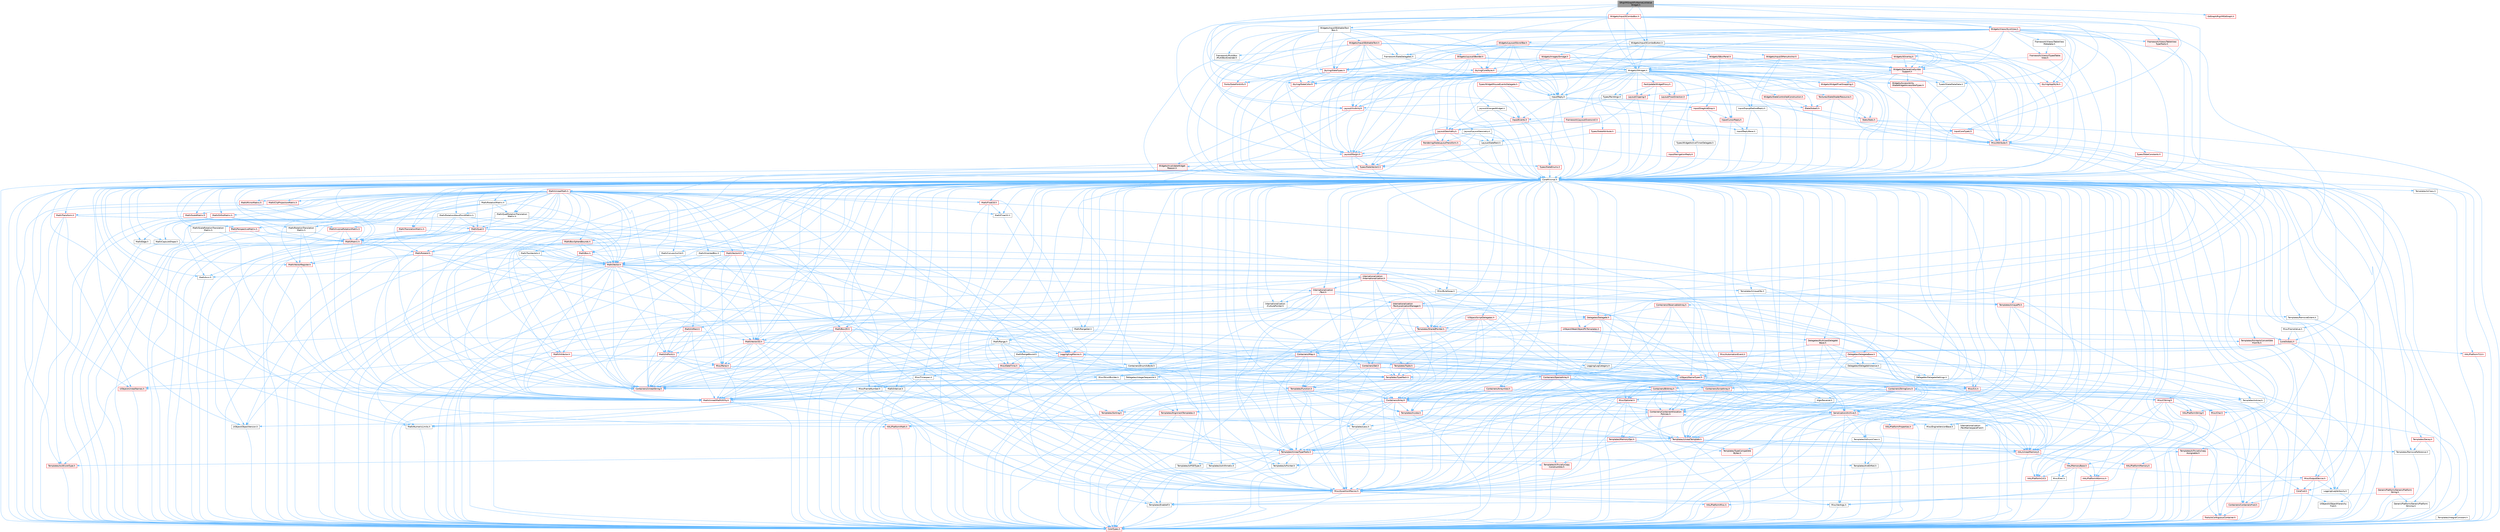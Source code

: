 digraph "SRigVMGraphPinNameListValueWidget.h"
{
 // INTERACTIVE_SVG=YES
 // LATEX_PDF_SIZE
  bgcolor="transparent";
  edge [fontname=Helvetica,fontsize=10,labelfontname=Helvetica,labelfontsize=10];
  node [fontname=Helvetica,fontsize=10,shape=box,height=0.2,width=0.4];
  Node1 [id="Node000001",label="SRigVMGraphPinNameListValue\lWidget.h",height=0.2,width=0.4,color="gray40", fillcolor="grey60", style="filled", fontcolor="black",tooltip=" "];
  Node1 -> Node2 [id="edge1_Node000001_Node000002",color="steelblue1",style="solid",tooltip=" "];
  Node2 [id="Node000002",label="CoreMinimal.h",height=0.2,width=0.4,color="grey40", fillcolor="white", style="filled",URL="$d7/d67/CoreMinimal_8h.html",tooltip=" "];
  Node2 -> Node3 [id="edge2_Node000002_Node000003",color="steelblue1",style="solid",tooltip=" "];
  Node3 [id="Node000003",label="CoreTypes.h",height=0.2,width=0.4,color="red", fillcolor="#FFF0F0", style="filled",URL="$dc/dec/CoreTypes_8h.html",tooltip=" "];
  Node2 -> Node17 [id="edge3_Node000002_Node000017",color="steelblue1",style="solid",tooltip=" "];
  Node17 [id="Node000017",label="CoreFwd.h",height=0.2,width=0.4,color="red", fillcolor="#FFF0F0", style="filled",URL="$d1/d1e/CoreFwd_8h.html",tooltip=" "];
  Node17 -> Node3 [id="edge4_Node000017_Node000003",color="steelblue1",style="solid",tooltip=" "];
  Node17 -> Node18 [id="edge5_Node000017_Node000018",color="steelblue1",style="solid",tooltip=" "];
  Node18 [id="Node000018",label="Containers/ContainersFwd.h",height=0.2,width=0.4,color="red", fillcolor="#FFF0F0", style="filled",URL="$d4/d0a/ContainersFwd_8h.html",tooltip=" "];
  Node18 -> Node3 [id="edge6_Node000018_Node000003",color="steelblue1",style="solid",tooltip=" "];
  Node18 -> Node19 [id="edge7_Node000018_Node000019",color="steelblue1",style="solid",tooltip=" "];
  Node19 [id="Node000019",label="Traits/IsContiguousContainer.h",height=0.2,width=0.4,color="red", fillcolor="#FFF0F0", style="filled",URL="$d5/d3c/IsContiguousContainer_8h.html",tooltip=" "];
  Node19 -> Node3 [id="edge8_Node000019_Node000003",color="steelblue1",style="solid",tooltip=" "];
  Node17 -> Node23 [id="edge9_Node000017_Node000023",color="steelblue1",style="solid",tooltip=" "];
  Node23 [id="Node000023",label="UObject/UObjectHierarchy\lFwd.h",height=0.2,width=0.4,color="grey40", fillcolor="white", style="filled",URL="$d3/d13/UObjectHierarchyFwd_8h.html",tooltip=" "];
  Node2 -> Node23 [id="edge10_Node000002_Node000023",color="steelblue1",style="solid",tooltip=" "];
  Node2 -> Node18 [id="edge11_Node000002_Node000018",color="steelblue1",style="solid",tooltip=" "];
  Node2 -> Node24 [id="edge12_Node000002_Node000024",color="steelblue1",style="solid",tooltip=" "];
  Node24 [id="Node000024",label="Misc/VarArgs.h",height=0.2,width=0.4,color="grey40", fillcolor="white", style="filled",URL="$d5/d6f/VarArgs_8h.html",tooltip=" "];
  Node24 -> Node3 [id="edge13_Node000024_Node000003",color="steelblue1",style="solid",tooltip=" "];
  Node2 -> Node25 [id="edge14_Node000002_Node000025",color="steelblue1",style="solid",tooltip=" "];
  Node25 [id="Node000025",label="Logging/LogVerbosity.h",height=0.2,width=0.4,color="grey40", fillcolor="white", style="filled",URL="$d2/d8f/LogVerbosity_8h.html",tooltip=" "];
  Node25 -> Node3 [id="edge15_Node000025_Node000003",color="steelblue1",style="solid",tooltip=" "];
  Node2 -> Node26 [id="edge16_Node000002_Node000026",color="steelblue1",style="solid",tooltip=" "];
  Node26 [id="Node000026",label="Misc/OutputDevice.h",height=0.2,width=0.4,color="red", fillcolor="#FFF0F0", style="filled",URL="$d7/d32/OutputDevice_8h.html",tooltip=" "];
  Node26 -> Node17 [id="edge17_Node000026_Node000017",color="steelblue1",style="solid",tooltip=" "];
  Node26 -> Node3 [id="edge18_Node000026_Node000003",color="steelblue1",style="solid",tooltip=" "];
  Node26 -> Node25 [id="edge19_Node000026_Node000025",color="steelblue1",style="solid",tooltip=" "];
  Node26 -> Node24 [id="edge20_Node000026_Node000024",color="steelblue1",style="solid",tooltip=" "];
  Node2 -> Node32 [id="edge21_Node000002_Node000032",color="steelblue1",style="solid",tooltip=" "];
  Node32 [id="Node000032",label="HAL/PlatformCrt.h",height=0.2,width=0.4,color="red", fillcolor="#FFF0F0", style="filled",URL="$d8/d75/PlatformCrt_8h.html",tooltip=" "];
  Node2 -> Node42 [id="edge22_Node000002_Node000042",color="steelblue1",style="solid",tooltip=" "];
  Node42 [id="Node000042",label="HAL/PlatformMisc.h",height=0.2,width=0.4,color="red", fillcolor="#FFF0F0", style="filled",URL="$d0/df5/PlatformMisc_8h.html",tooltip=" "];
  Node42 -> Node3 [id="edge23_Node000042_Node000003",color="steelblue1",style="solid",tooltip=" "];
  Node2 -> Node61 [id="edge24_Node000002_Node000061",color="steelblue1",style="solid",tooltip=" "];
  Node61 [id="Node000061",label="Misc/AssertionMacros.h",height=0.2,width=0.4,color="red", fillcolor="#FFF0F0", style="filled",URL="$d0/dfa/AssertionMacros_8h.html",tooltip=" "];
  Node61 -> Node3 [id="edge25_Node000061_Node000003",color="steelblue1",style="solid",tooltip=" "];
  Node61 -> Node42 [id="edge26_Node000061_Node000042",color="steelblue1",style="solid",tooltip=" "];
  Node61 -> Node62 [id="edge27_Node000061_Node000062",color="steelblue1",style="solid",tooltip=" "];
  Node62 [id="Node000062",label="Templates/EnableIf.h",height=0.2,width=0.4,color="grey40", fillcolor="white", style="filled",URL="$d7/d60/EnableIf_8h.html",tooltip=" "];
  Node62 -> Node3 [id="edge28_Node000062_Node000003",color="steelblue1",style="solid",tooltip=" "];
  Node61 -> Node24 [id="edge29_Node000061_Node000024",color="steelblue1",style="solid",tooltip=" "];
  Node2 -> Node70 [id="edge30_Node000002_Node000070",color="steelblue1",style="solid",tooltip=" "];
  Node70 [id="Node000070",label="Templates/IsPointer.h",height=0.2,width=0.4,color="grey40", fillcolor="white", style="filled",URL="$d7/d05/IsPointer_8h.html",tooltip=" "];
  Node70 -> Node3 [id="edge31_Node000070_Node000003",color="steelblue1",style="solid",tooltip=" "];
  Node2 -> Node71 [id="edge32_Node000002_Node000071",color="steelblue1",style="solid",tooltip=" "];
  Node71 [id="Node000071",label="HAL/PlatformMemory.h",height=0.2,width=0.4,color="red", fillcolor="#FFF0F0", style="filled",URL="$de/d68/PlatformMemory_8h.html",tooltip=" "];
  Node71 -> Node3 [id="edge33_Node000071_Node000003",color="steelblue1",style="solid",tooltip=" "];
  Node2 -> Node54 [id="edge34_Node000002_Node000054",color="steelblue1",style="solid",tooltip=" "];
  Node54 [id="Node000054",label="HAL/PlatformAtomics.h",height=0.2,width=0.4,color="red", fillcolor="#FFF0F0", style="filled",URL="$d3/d36/PlatformAtomics_8h.html",tooltip=" "];
  Node54 -> Node3 [id="edge35_Node000054_Node000003",color="steelblue1",style="solid",tooltip=" "];
  Node2 -> Node76 [id="edge36_Node000002_Node000076",color="steelblue1",style="solid",tooltip=" "];
  Node76 [id="Node000076",label="Misc/Exec.h",height=0.2,width=0.4,color="grey40", fillcolor="white", style="filled",URL="$de/ddb/Exec_8h.html",tooltip=" "];
  Node76 -> Node3 [id="edge37_Node000076_Node000003",color="steelblue1",style="solid",tooltip=" "];
  Node76 -> Node61 [id="edge38_Node000076_Node000061",color="steelblue1",style="solid",tooltip=" "];
  Node2 -> Node77 [id="edge39_Node000002_Node000077",color="steelblue1",style="solid",tooltip=" "];
  Node77 [id="Node000077",label="HAL/MemoryBase.h",height=0.2,width=0.4,color="red", fillcolor="#FFF0F0", style="filled",URL="$d6/d9f/MemoryBase_8h.html",tooltip=" "];
  Node77 -> Node3 [id="edge40_Node000077_Node000003",color="steelblue1",style="solid",tooltip=" "];
  Node77 -> Node54 [id="edge41_Node000077_Node000054",color="steelblue1",style="solid",tooltip=" "];
  Node77 -> Node32 [id="edge42_Node000077_Node000032",color="steelblue1",style="solid",tooltip=" "];
  Node77 -> Node76 [id="edge43_Node000077_Node000076",color="steelblue1",style="solid",tooltip=" "];
  Node77 -> Node26 [id="edge44_Node000077_Node000026",color="steelblue1",style="solid",tooltip=" "];
  Node2 -> Node87 [id="edge45_Node000002_Node000087",color="steelblue1",style="solid",tooltip=" "];
  Node87 [id="Node000087",label="HAL/UnrealMemory.h",height=0.2,width=0.4,color="red", fillcolor="#FFF0F0", style="filled",URL="$d9/d96/UnrealMemory_8h.html",tooltip=" "];
  Node87 -> Node3 [id="edge46_Node000087_Node000003",color="steelblue1",style="solid",tooltip=" "];
  Node87 -> Node77 [id="edge47_Node000087_Node000077",color="steelblue1",style="solid",tooltip=" "];
  Node87 -> Node71 [id="edge48_Node000087_Node000071",color="steelblue1",style="solid",tooltip=" "];
  Node87 -> Node70 [id="edge49_Node000087_Node000070",color="steelblue1",style="solid",tooltip=" "];
  Node2 -> Node89 [id="edge50_Node000002_Node000089",color="steelblue1",style="solid",tooltip=" "];
  Node89 [id="Node000089",label="Templates/IsArithmetic.h",height=0.2,width=0.4,color="grey40", fillcolor="white", style="filled",URL="$d2/d5d/IsArithmetic_8h.html",tooltip=" "];
  Node89 -> Node3 [id="edge51_Node000089_Node000003",color="steelblue1",style="solid",tooltip=" "];
  Node2 -> Node83 [id="edge52_Node000002_Node000083",color="steelblue1",style="solid",tooltip=" "];
  Node83 [id="Node000083",label="Templates/AndOrNot.h",height=0.2,width=0.4,color="grey40", fillcolor="white", style="filled",URL="$db/d0a/AndOrNot_8h.html",tooltip=" "];
  Node83 -> Node3 [id="edge53_Node000083_Node000003",color="steelblue1",style="solid",tooltip=" "];
  Node2 -> Node90 [id="edge54_Node000002_Node000090",color="steelblue1",style="solid",tooltip=" "];
  Node90 [id="Node000090",label="Templates/IsPODType.h",height=0.2,width=0.4,color="grey40", fillcolor="white", style="filled",URL="$d7/db1/IsPODType_8h.html",tooltip=" "];
  Node90 -> Node3 [id="edge55_Node000090_Node000003",color="steelblue1",style="solid",tooltip=" "];
  Node2 -> Node91 [id="edge56_Node000002_Node000091",color="steelblue1",style="solid",tooltip=" "];
  Node91 [id="Node000091",label="Templates/IsUECoreType.h",height=0.2,width=0.4,color="red", fillcolor="#FFF0F0", style="filled",URL="$d1/db8/IsUECoreType_8h.html",tooltip=" "];
  Node91 -> Node3 [id="edge57_Node000091_Node000003",color="steelblue1",style="solid",tooltip=" "];
  Node2 -> Node84 [id="edge58_Node000002_Node000084",color="steelblue1",style="solid",tooltip=" "];
  Node84 [id="Node000084",label="Templates/IsTriviallyCopy\lConstructible.h",height=0.2,width=0.4,color="red", fillcolor="#FFF0F0", style="filled",URL="$d3/d78/IsTriviallyCopyConstructible_8h.html",tooltip=" "];
  Node84 -> Node3 [id="edge59_Node000084_Node000003",color="steelblue1",style="solid",tooltip=" "];
  Node2 -> Node92 [id="edge60_Node000002_Node000092",color="steelblue1",style="solid",tooltip=" "];
  Node92 [id="Node000092",label="Templates/UnrealTypeTraits.h",height=0.2,width=0.4,color="red", fillcolor="#FFF0F0", style="filled",URL="$d2/d2d/UnrealTypeTraits_8h.html",tooltip=" "];
  Node92 -> Node3 [id="edge61_Node000092_Node000003",color="steelblue1",style="solid",tooltip=" "];
  Node92 -> Node70 [id="edge62_Node000092_Node000070",color="steelblue1",style="solid",tooltip=" "];
  Node92 -> Node61 [id="edge63_Node000092_Node000061",color="steelblue1",style="solid",tooltip=" "];
  Node92 -> Node83 [id="edge64_Node000092_Node000083",color="steelblue1",style="solid",tooltip=" "];
  Node92 -> Node62 [id="edge65_Node000092_Node000062",color="steelblue1",style="solid",tooltip=" "];
  Node92 -> Node89 [id="edge66_Node000092_Node000089",color="steelblue1",style="solid",tooltip=" "];
  Node92 -> Node90 [id="edge67_Node000092_Node000090",color="steelblue1",style="solid",tooltip=" "];
  Node92 -> Node91 [id="edge68_Node000092_Node000091",color="steelblue1",style="solid",tooltip=" "];
  Node92 -> Node84 [id="edge69_Node000092_Node000084",color="steelblue1",style="solid",tooltip=" "];
  Node2 -> Node62 [id="edge70_Node000002_Node000062",color="steelblue1",style="solid",tooltip=" "];
  Node2 -> Node94 [id="edge71_Node000002_Node000094",color="steelblue1",style="solid",tooltip=" "];
  Node94 [id="Node000094",label="Templates/RemoveReference.h",height=0.2,width=0.4,color="grey40", fillcolor="white", style="filled",URL="$da/dbe/RemoveReference_8h.html",tooltip=" "];
  Node94 -> Node3 [id="edge72_Node000094_Node000003",color="steelblue1",style="solid",tooltip=" "];
  Node2 -> Node95 [id="edge73_Node000002_Node000095",color="steelblue1",style="solid",tooltip=" "];
  Node95 [id="Node000095",label="Templates/IntegralConstant.h",height=0.2,width=0.4,color="grey40", fillcolor="white", style="filled",URL="$db/d1b/IntegralConstant_8h.html",tooltip=" "];
  Node95 -> Node3 [id="edge74_Node000095_Node000003",color="steelblue1",style="solid",tooltip=" "];
  Node2 -> Node96 [id="edge75_Node000002_Node000096",color="steelblue1",style="solid",tooltip=" "];
  Node96 [id="Node000096",label="Templates/IsClass.h",height=0.2,width=0.4,color="grey40", fillcolor="white", style="filled",URL="$db/dcb/IsClass_8h.html",tooltip=" "];
  Node96 -> Node3 [id="edge76_Node000096_Node000003",color="steelblue1",style="solid",tooltip=" "];
  Node2 -> Node97 [id="edge77_Node000002_Node000097",color="steelblue1",style="solid",tooltip=" "];
  Node97 [id="Node000097",label="Templates/TypeCompatible\lBytes.h",height=0.2,width=0.4,color="red", fillcolor="#FFF0F0", style="filled",URL="$df/d0a/TypeCompatibleBytes_8h.html",tooltip=" "];
  Node97 -> Node3 [id="edge78_Node000097_Node000003",color="steelblue1",style="solid",tooltip=" "];
  Node2 -> Node19 [id="edge79_Node000002_Node000019",color="steelblue1",style="solid",tooltip=" "];
  Node2 -> Node98 [id="edge80_Node000002_Node000098",color="steelblue1",style="solid",tooltip=" "];
  Node98 [id="Node000098",label="Templates/UnrealTemplate.h",height=0.2,width=0.4,color="red", fillcolor="#FFF0F0", style="filled",URL="$d4/d24/UnrealTemplate_8h.html",tooltip=" "];
  Node98 -> Node3 [id="edge81_Node000098_Node000003",color="steelblue1",style="solid",tooltip=" "];
  Node98 -> Node70 [id="edge82_Node000098_Node000070",color="steelblue1",style="solid",tooltip=" "];
  Node98 -> Node87 [id="edge83_Node000098_Node000087",color="steelblue1",style="solid",tooltip=" "];
  Node98 -> Node92 [id="edge84_Node000098_Node000092",color="steelblue1",style="solid",tooltip=" "];
  Node98 -> Node94 [id="edge85_Node000098_Node000094",color="steelblue1",style="solid",tooltip=" "];
  Node98 -> Node97 [id="edge86_Node000098_Node000097",color="steelblue1",style="solid",tooltip=" "];
  Node98 -> Node19 [id="edge87_Node000098_Node000019",color="steelblue1",style="solid",tooltip=" "];
  Node2 -> Node47 [id="edge88_Node000002_Node000047",color="steelblue1",style="solid",tooltip=" "];
  Node47 [id="Node000047",label="Math/NumericLimits.h",height=0.2,width=0.4,color="grey40", fillcolor="white", style="filled",URL="$df/d1b/NumericLimits_8h.html",tooltip=" "];
  Node47 -> Node3 [id="edge89_Node000047_Node000003",color="steelblue1",style="solid",tooltip=" "];
  Node2 -> Node102 [id="edge90_Node000002_Node000102",color="steelblue1",style="solid",tooltip=" "];
  Node102 [id="Node000102",label="HAL/PlatformMath.h",height=0.2,width=0.4,color="red", fillcolor="#FFF0F0", style="filled",URL="$dc/d53/PlatformMath_8h.html",tooltip=" "];
  Node102 -> Node3 [id="edge91_Node000102_Node000003",color="steelblue1",style="solid",tooltip=" "];
  Node2 -> Node85 [id="edge92_Node000002_Node000085",color="steelblue1",style="solid",tooltip=" "];
  Node85 [id="Node000085",label="Templates/IsTriviallyCopy\lAssignable.h",height=0.2,width=0.4,color="red", fillcolor="#FFF0F0", style="filled",URL="$d2/df2/IsTriviallyCopyAssignable_8h.html",tooltip=" "];
  Node85 -> Node3 [id="edge93_Node000085_Node000003",color="steelblue1",style="solid",tooltip=" "];
  Node2 -> Node110 [id="edge94_Node000002_Node000110",color="steelblue1",style="solid",tooltip=" "];
  Node110 [id="Node000110",label="Templates/MemoryOps.h",height=0.2,width=0.4,color="red", fillcolor="#FFF0F0", style="filled",URL="$db/dea/MemoryOps_8h.html",tooltip=" "];
  Node110 -> Node3 [id="edge95_Node000110_Node000003",color="steelblue1",style="solid",tooltip=" "];
  Node110 -> Node87 [id="edge96_Node000110_Node000087",color="steelblue1",style="solid",tooltip=" "];
  Node110 -> Node85 [id="edge97_Node000110_Node000085",color="steelblue1",style="solid",tooltip=" "];
  Node110 -> Node84 [id="edge98_Node000110_Node000084",color="steelblue1",style="solid",tooltip=" "];
  Node110 -> Node92 [id="edge99_Node000110_Node000092",color="steelblue1",style="solid",tooltip=" "];
  Node2 -> Node111 [id="edge100_Node000002_Node000111",color="steelblue1",style="solid",tooltip=" "];
  Node111 [id="Node000111",label="Containers/ContainerAllocation\lPolicies.h",height=0.2,width=0.4,color="red", fillcolor="#FFF0F0", style="filled",URL="$d7/dff/ContainerAllocationPolicies_8h.html",tooltip=" "];
  Node111 -> Node3 [id="edge101_Node000111_Node000003",color="steelblue1",style="solid",tooltip=" "];
  Node111 -> Node111 [id="edge102_Node000111_Node000111",color="steelblue1",style="solid",tooltip=" "];
  Node111 -> Node102 [id="edge103_Node000111_Node000102",color="steelblue1",style="solid",tooltip=" "];
  Node111 -> Node87 [id="edge104_Node000111_Node000087",color="steelblue1",style="solid",tooltip=" "];
  Node111 -> Node47 [id="edge105_Node000111_Node000047",color="steelblue1",style="solid",tooltip=" "];
  Node111 -> Node61 [id="edge106_Node000111_Node000061",color="steelblue1",style="solid",tooltip=" "];
  Node111 -> Node110 [id="edge107_Node000111_Node000110",color="steelblue1",style="solid",tooltip=" "];
  Node111 -> Node97 [id="edge108_Node000111_Node000097",color="steelblue1",style="solid",tooltip=" "];
  Node2 -> Node114 [id="edge109_Node000002_Node000114",color="steelblue1",style="solid",tooltip=" "];
  Node114 [id="Node000114",label="Templates/IsEnumClass.h",height=0.2,width=0.4,color="grey40", fillcolor="white", style="filled",URL="$d7/d15/IsEnumClass_8h.html",tooltip=" "];
  Node114 -> Node3 [id="edge110_Node000114_Node000003",color="steelblue1",style="solid",tooltip=" "];
  Node114 -> Node83 [id="edge111_Node000114_Node000083",color="steelblue1",style="solid",tooltip=" "];
  Node2 -> Node115 [id="edge112_Node000002_Node000115",color="steelblue1",style="solid",tooltip=" "];
  Node115 [id="Node000115",label="HAL/PlatformProperties.h",height=0.2,width=0.4,color="red", fillcolor="#FFF0F0", style="filled",URL="$d9/db0/PlatformProperties_8h.html",tooltip=" "];
  Node115 -> Node3 [id="edge113_Node000115_Node000003",color="steelblue1",style="solid",tooltip=" "];
  Node2 -> Node118 [id="edge114_Node000002_Node000118",color="steelblue1",style="solid",tooltip=" "];
  Node118 [id="Node000118",label="Misc/EngineVersionBase.h",height=0.2,width=0.4,color="grey40", fillcolor="white", style="filled",URL="$d5/d2b/EngineVersionBase_8h.html",tooltip=" "];
  Node118 -> Node3 [id="edge115_Node000118_Node000003",color="steelblue1",style="solid",tooltip=" "];
  Node2 -> Node119 [id="edge116_Node000002_Node000119",color="steelblue1",style="solid",tooltip=" "];
  Node119 [id="Node000119",label="Internationalization\l/TextNamespaceFwd.h",height=0.2,width=0.4,color="grey40", fillcolor="white", style="filled",URL="$d8/d97/TextNamespaceFwd_8h.html",tooltip=" "];
  Node119 -> Node3 [id="edge117_Node000119_Node000003",color="steelblue1",style="solid",tooltip=" "];
  Node2 -> Node120 [id="edge118_Node000002_Node000120",color="steelblue1",style="solid",tooltip=" "];
  Node120 [id="Node000120",label="Serialization/Archive.h",height=0.2,width=0.4,color="red", fillcolor="#FFF0F0", style="filled",URL="$d7/d3b/Archive_8h.html",tooltip=" "];
  Node120 -> Node17 [id="edge119_Node000120_Node000017",color="steelblue1",style="solid",tooltip=" "];
  Node120 -> Node3 [id="edge120_Node000120_Node000003",color="steelblue1",style="solid",tooltip=" "];
  Node120 -> Node115 [id="edge121_Node000120_Node000115",color="steelblue1",style="solid",tooltip=" "];
  Node120 -> Node119 [id="edge122_Node000120_Node000119",color="steelblue1",style="solid",tooltip=" "];
  Node120 -> Node61 [id="edge123_Node000120_Node000061",color="steelblue1",style="solid",tooltip=" "];
  Node120 -> Node118 [id="edge124_Node000120_Node000118",color="steelblue1",style="solid",tooltip=" "];
  Node120 -> Node24 [id="edge125_Node000120_Node000024",color="steelblue1",style="solid",tooltip=" "];
  Node120 -> Node62 [id="edge126_Node000120_Node000062",color="steelblue1",style="solid",tooltip=" "];
  Node120 -> Node114 [id="edge127_Node000120_Node000114",color="steelblue1",style="solid",tooltip=" "];
  Node120 -> Node98 [id="edge128_Node000120_Node000098",color="steelblue1",style="solid",tooltip=" "];
  Node120 -> Node123 [id="edge129_Node000120_Node000123",color="steelblue1",style="solid",tooltip=" "];
  Node123 [id="Node000123",label="UObject/ObjectVersion.h",height=0.2,width=0.4,color="grey40", fillcolor="white", style="filled",URL="$da/d63/ObjectVersion_8h.html",tooltip=" "];
  Node123 -> Node3 [id="edge130_Node000123_Node000003",color="steelblue1",style="solid",tooltip=" "];
  Node2 -> Node124 [id="edge131_Node000002_Node000124",color="steelblue1",style="solid",tooltip=" "];
  Node124 [id="Node000124",label="Templates/Less.h",height=0.2,width=0.4,color="grey40", fillcolor="white", style="filled",URL="$de/dc8/Less_8h.html",tooltip=" "];
  Node124 -> Node3 [id="edge132_Node000124_Node000003",color="steelblue1",style="solid",tooltip=" "];
  Node124 -> Node98 [id="edge133_Node000124_Node000098",color="steelblue1",style="solid",tooltip=" "];
  Node2 -> Node125 [id="edge134_Node000002_Node000125",color="steelblue1",style="solid",tooltip=" "];
  Node125 [id="Node000125",label="Templates/Sorting.h",height=0.2,width=0.4,color="red", fillcolor="#FFF0F0", style="filled",URL="$d3/d9e/Sorting_8h.html",tooltip=" "];
  Node125 -> Node3 [id="edge135_Node000125_Node000003",color="steelblue1",style="solid",tooltip=" "];
  Node125 -> Node102 [id="edge136_Node000125_Node000102",color="steelblue1",style="solid",tooltip=" "];
  Node125 -> Node124 [id="edge137_Node000125_Node000124",color="steelblue1",style="solid",tooltip=" "];
  Node2 -> Node136 [id="edge138_Node000002_Node000136",color="steelblue1",style="solid",tooltip=" "];
  Node136 [id="Node000136",label="Misc/Char.h",height=0.2,width=0.4,color="red", fillcolor="#FFF0F0", style="filled",URL="$d0/d58/Char_8h.html",tooltip=" "];
  Node136 -> Node3 [id="edge139_Node000136_Node000003",color="steelblue1",style="solid",tooltip=" "];
  Node2 -> Node139 [id="edge140_Node000002_Node000139",color="steelblue1",style="solid",tooltip=" "];
  Node139 [id="Node000139",label="GenericPlatform/GenericPlatform\lStricmp.h",height=0.2,width=0.4,color="grey40", fillcolor="white", style="filled",URL="$d2/d86/GenericPlatformStricmp_8h.html",tooltip=" "];
  Node139 -> Node3 [id="edge141_Node000139_Node000003",color="steelblue1",style="solid",tooltip=" "];
  Node2 -> Node140 [id="edge142_Node000002_Node000140",color="steelblue1",style="solid",tooltip=" "];
  Node140 [id="Node000140",label="GenericPlatform/GenericPlatform\lString.h",height=0.2,width=0.4,color="red", fillcolor="#FFF0F0", style="filled",URL="$dd/d20/GenericPlatformString_8h.html",tooltip=" "];
  Node140 -> Node3 [id="edge143_Node000140_Node000003",color="steelblue1",style="solid",tooltip=" "];
  Node140 -> Node139 [id="edge144_Node000140_Node000139",color="steelblue1",style="solid",tooltip=" "];
  Node140 -> Node62 [id="edge145_Node000140_Node000062",color="steelblue1",style="solid",tooltip=" "];
  Node2 -> Node73 [id="edge146_Node000002_Node000073",color="steelblue1",style="solid",tooltip=" "];
  Node73 [id="Node000073",label="HAL/PlatformString.h",height=0.2,width=0.4,color="red", fillcolor="#FFF0F0", style="filled",URL="$db/db5/PlatformString_8h.html",tooltip=" "];
  Node73 -> Node3 [id="edge147_Node000073_Node000003",color="steelblue1",style="solid",tooltip=" "];
  Node2 -> Node143 [id="edge148_Node000002_Node000143",color="steelblue1",style="solid",tooltip=" "];
  Node143 [id="Node000143",label="Misc/CString.h",height=0.2,width=0.4,color="red", fillcolor="#FFF0F0", style="filled",URL="$d2/d49/CString_8h.html",tooltip=" "];
  Node143 -> Node3 [id="edge149_Node000143_Node000003",color="steelblue1",style="solid",tooltip=" "];
  Node143 -> Node32 [id="edge150_Node000143_Node000032",color="steelblue1",style="solid",tooltip=" "];
  Node143 -> Node73 [id="edge151_Node000143_Node000073",color="steelblue1",style="solid",tooltip=" "];
  Node143 -> Node61 [id="edge152_Node000143_Node000061",color="steelblue1",style="solid",tooltip=" "];
  Node143 -> Node136 [id="edge153_Node000143_Node000136",color="steelblue1",style="solid",tooltip=" "];
  Node143 -> Node24 [id="edge154_Node000143_Node000024",color="steelblue1",style="solid",tooltip=" "];
  Node2 -> Node144 [id="edge155_Node000002_Node000144",color="steelblue1",style="solid",tooltip=" "];
  Node144 [id="Node000144",label="Misc/Crc.h",height=0.2,width=0.4,color="red", fillcolor="#FFF0F0", style="filled",URL="$d4/dd2/Crc_8h.html",tooltip=" "];
  Node144 -> Node3 [id="edge156_Node000144_Node000003",color="steelblue1",style="solid",tooltip=" "];
  Node144 -> Node73 [id="edge157_Node000144_Node000073",color="steelblue1",style="solid",tooltip=" "];
  Node144 -> Node61 [id="edge158_Node000144_Node000061",color="steelblue1",style="solid",tooltip=" "];
  Node144 -> Node143 [id="edge159_Node000144_Node000143",color="steelblue1",style="solid",tooltip=" "];
  Node144 -> Node136 [id="edge160_Node000144_Node000136",color="steelblue1",style="solid",tooltip=" "];
  Node144 -> Node92 [id="edge161_Node000144_Node000092",color="steelblue1",style="solid",tooltip=" "];
  Node2 -> Node135 [id="edge162_Node000002_Node000135",color="steelblue1",style="solid",tooltip=" "];
  Node135 [id="Node000135",label="Math/UnrealMathUtility.h",height=0.2,width=0.4,color="red", fillcolor="#FFF0F0", style="filled",URL="$db/db8/UnrealMathUtility_8h.html",tooltip=" "];
  Node135 -> Node3 [id="edge163_Node000135_Node000003",color="steelblue1",style="solid",tooltip=" "];
  Node135 -> Node61 [id="edge164_Node000135_Node000061",color="steelblue1",style="solid",tooltip=" "];
  Node135 -> Node102 [id="edge165_Node000135_Node000102",color="steelblue1",style="solid",tooltip=" "];
  Node2 -> Node145 [id="edge166_Node000002_Node000145",color="steelblue1",style="solid",tooltip=" "];
  Node145 [id="Node000145",label="Containers/UnrealString.h",height=0.2,width=0.4,color="red", fillcolor="#FFF0F0", style="filled",URL="$d5/dba/UnrealString_8h.html",tooltip=" "];
  Node2 -> Node149 [id="edge167_Node000002_Node000149",color="steelblue1",style="solid",tooltip=" "];
  Node149 [id="Node000149",label="Containers/Array.h",height=0.2,width=0.4,color="red", fillcolor="#FFF0F0", style="filled",URL="$df/dd0/Array_8h.html",tooltip=" "];
  Node149 -> Node3 [id="edge168_Node000149_Node000003",color="steelblue1",style="solid",tooltip=" "];
  Node149 -> Node61 [id="edge169_Node000149_Node000061",color="steelblue1",style="solid",tooltip=" "];
  Node149 -> Node87 [id="edge170_Node000149_Node000087",color="steelblue1",style="solid",tooltip=" "];
  Node149 -> Node92 [id="edge171_Node000149_Node000092",color="steelblue1",style="solid",tooltip=" "];
  Node149 -> Node98 [id="edge172_Node000149_Node000098",color="steelblue1",style="solid",tooltip=" "];
  Node149 -> Node111 [id="edge173_Node000149_Node000111",color="steelblue1",style="solid",tooltip=" "];
  Node149 -> Node120 [id="edge174_Node000149_Node000120",color="steelblue1",style="solid",tooltip=" "];
  Node149 -> Node128 [id="edge175_Node000149_Node000128",color="steelblue1",style="solid",tooltip=" "];
  Node128 [id="Node000128",label="Templates/Invoke.h",height=0.2,width=0.4,color="red", fillcolor="#FFF0F0", style="filled",URL="$d7/deb/Invoke_8h.html",tooltip=" "];
  Node128 -> Node3 [id="edge176_Node000128_Node000003",color="steelblue1",style="solid",tooltip=" "];
  Node128 -> Node98 [id="edge177_Node000128_Node000098",color="steelblue1",style="solid",tooltip=" "];
  Node149 -> Node124 [id="edge178_Node000149_Node000124",color="steelblue1",style="solid",tooltip=" "];
  Node149 -> Node125 [id="edge179_Node000149_Node000125",color="steelblue1",style="solid",tooltip=" "];
  Node149 -> Node172 [id="edge180_Node000149_Node000172",color="steelblue1",style="solid",tooltip=" "];
  Node172 [id="Node000172",label="Templates/AlignmentTemplates.h",height=0.2,width=0.4,color="red", fillcolor="#FFF0F0", style="filled",URL="$dd/d32/AlignmentTemplates_8h.html",tooltip=" "];
  Node172 -> Node3 [id="edge181_Node000172_Node000003",color="steelblue1",style="solid",tooltip=" "];
  Node172 -> Node70 [id="edge182_Node000172_Node000070",color="steelblue1",style="solid",tooltip=" "];
  Node2 -> Node173 [id="edge183_Node000002_Node000173",color="steelblue1",style="solid",tooltip=" "];
  Node173 [id="Node000173",label="Misc/FrameNumber.h",height=0.2,width=0.4,color="grey40", fillcolor="white", style="filled",URL="$dd/dbd/FrameNumber_8h.html",tooltip=" "];
  Node173 -> Node3 [id="edge184_Node000173_Node000003",color="steelblue1",style="solid",tooltip=" "];
  Node173 -> Node47 [id="edge185_Node000173_Node000047",color="steelblue1",style="solid",tooltip=" "];
  Node173 -> Node135 [id="edge186_Node000173_Node000135",color="steelblue1",style="solid",tooltip=" "];
  Node173 -> Node62 [id="edge187_Node000173_Node000062",color="steelblue1",style="solid",tooltip=" "];
  Node173 -> Node92 [id="edge188_Node000173_Node000092",color="steelblue1",style="solid",tooltip=" "];
  Node2 -> Node174 [id="edge189_Node000002_Node000174",color="steelblue1",style="solid",tooltip=" "];
  Node174 [id="Node000174",label="Misc/Timespan.h",height=0.2,width=0.4,color="grey40", fillcolor="white", style="filled",URL="$da/dd9/Timespan_8h.html",tooltip=" "];
  Node174 -> Node3 [id="edge190_Node000174_Node000003",color="steelblue1",style="solid",tooltip=" "];
  Node174 -> Node175 [id="edge191_Node000174_Node000175",color="steelblue1",style="solid",tooltip=" "];
  Node175 [id="Node000175",label="Math/Interval.h",height=0.2,width=0.4,color="grey40", fillcolor="white", style="filled",URL="$d1/d55/Interval_8h.html",tooltip=" "];
  Node175 -> Node3 [id="edge192_Node000175_Node000003",color="steelblue1",style="solid",tooltip=" "];
  Node175 -> Node89 [id="edge193_Node000175_Node000089",color="steelblue1",style="solid",tooltip=" "];
  Node175 -> Node92 [id="edge194_Node000175_Node000092",color="steelblue1",style="solid",tooltip=" "];
  Node175 -> Node47 [id="edge195_Node000175_Node000047",color="steelblue1",style="solid",tooltip=" "];
  Node175 -> Node135 [id="edge196_Node000175_Node000135",color="steelblue1",style="solid",tooltip=" "];
  Node174 -> Node135 [id="edge197_Node000174_Node000135",color="steelblue1",style="solid",tooltip=" "];
  Node174 -> Node61 [id="edge198_Node000174_Node000061",color="steelblue1",style="solid",tooltip=" "];
  Node2 -> Node176 [id="edge199_Node000002_Node000176",color="steelblue1",style="solid",tooltip=" "];
  Node176 [id="Node000176",label="Containers/StringConv.h",height=0.2,width=0.4,color="red", fillcolor="#FFF0F0", style="filled",URL="$d3/ddf/StringConv_8h.html",tooltip=" "];
  Node176 -> Node3 [id="edge200_Node000176_Node000003",color="steelblue1",style="solid",tooltip=" "];
  Node176 -> Node61 [id="edge201_Node000176_Node000061",color="steelblue1",style="solid",tooltip=" "];
  Node176 -> Node111 [id="edge202_Node000176_Node000111",color="steelblue1",style="solid",tooltip=" "];
  Node176 -> Node149 [id="edge203_Node000176_Node000149",color="steelblue1",style="solid",tooltip=" "];
  Node176 -> Node143 [id="edge204_Node000176_Node000143",color="steelblue1",style="solid",tooltip=" "];
  Node176 -> Node177 [id="edge205_Node000176_Node000177",color="steelblue1",style="solid",tooltip=" "];
  Node177 [id="Node000177",label="Templates/IsArray.h",height=0.2,width=0.4,color="grey40", fillcolor="white", style="filled",URL="$d8/d8d/IsArray_8h.html",tooltip=" "];
  Node177 -> Node3 [id="edge206_Node000177_Node000003",color="steelblue1",style="solid",tooltip=" "];
  Node176 -> Node98 [id="edge207_Node000176_Node000098",color="steelblue1",style="solid",tooltip=" "];
  Node176 -> Node92 [id="edge208_Node000176_Node000092",color="steelblue1",style="solid",tooltip=" "];
  Node176 -> Node19 [id="edge209_Node000176_Node000019",color="steelblue1",style="solid",tooltip=" "];
  Node2 -> Node178 [id="edge210_Node000002_Node000178",color="steelblue1",style="solid",tooltip=" "];
  Node178 [id="Node000178",label="UObject/UnrealNames.h",height=0.2,width=0.4,color="red", fillcolor="#FFF0F0", style="filled",URL="$d8/db1/UnrealNames_8h.html",tooltip=" "];
  Node178 -> Node3 [id="edge211_Node000178_Node000003",color="steelblue1",style="solid",tooltip=" "];
  Node2 -> Node180 [id="edge212_Node000002_Node000180",color="steelblue1",style="solid",tooltip=" "];
  Node180 [id="Node000180",label="UObject/NameTypes.h",height=0.2,width=0.4,color="red", fillcolor="#FFF0F0", style="filled",URL="$d6/d35/NameTypes_8h.html",tooltip=" "];
  Node180 -> Node3 [id="edge213_Node000180_Node000003",color="steelblue1",style="solid",tooltip=" "];
  Node180 -> Node61 [id="edge214_Node000180_Node000061",color="steelblue1",style="solid",tooltip=" "];
  Node180 -> Node87 [id="edge215_Node000180_Node000087",color="steelblue1",style="solid",tooltip=" "];
  Node180 -> Node92 [id="edge216_Node000180_Node000092",color="steelblue1",style="solid",tooltip=" "];
  Node180 -> Node98 [id="edge217_Node000180_Node000098",color="steelblue1",style="solid",tooltip=" "];
  Node180 -> Node145 [id="edge218_Node000180_Node000145",color="steelblue1",style="solid",tooltip=" "];
  Node180 -> Node176 [id="edge219_Node000180_Node000176",color="steelblue1",style="solid",tooltip=" "];
  Node180 -> Node178 [id="edge220_Node000180_Node000178",color="steelblue1",style="solid",tooltip=" "];
  Node2 -> Node188 [id="edge221_Node000002_Node000188",color="steelblue1",style="solid",tooltip=" "];
  Node188 [id="Node000188",label="Misc/Parse.h",height=0.2,width=0.4,color="red", fillcolor="#FFF0F0", style="filled",URL="$dc/d71/Parse_8h.html",tooltip=" "];
  Node188 -> Node145 [id="edge222_Node000188_Node000145",color="steelblue1",style="solid",tooltip=" "];
  Node188 -> Node3 [id="edge223_Node000188_Node000003",color="steelblue1",style="solid",tooltip=" "];
  Node188 -> Node32 [id="edge224_Node000188_Node000032",color="steelblue1",style="solid",tooltip=" "];
  Node188 -> Node189 [id="edge225_Node000188_Node000189",color="steelblue1",style="solid",tooltip=" "];
  Node189 [id="Node000189",label="Templates/Function.h",height=0.2,width=0.4,color="red", fillcolor="#FFF0F0", style="filled",URL="$df/df5/Function_8h.html",tooltip=" "];
  Node189 -> Node3 [id="edge226_Node000189_Node000003",color="steelblue1",style="solid",tooltip=" "];
  Node189 -> Node61 [id="edge227_Node000189_Node000061",color="steelblue1",style="solid",tooltip=" "];
  Node189 -> Node87 [id="edge228_Node000189_Node000087",color="steelblue1",style="solid",tooltip=" "];
  Node189 -> Node92 [id="edge229_Node000189_Node000092",color="steelblue1",style="solid",tooltip=" "];
  Node189 -> Node128 [id="edge230_Node000189_Node000128",color="steelblue1",style="solid",tooltip=" "];
  Node189 -> Node98 [id="edge231_Node000189_Node000098",color="steelblue1",style="solid",tooltip=" "];
  Node189 -> Node135 [id="edge232_Node000189_Node000135",color="steelblue1",style="solid",tooltip=" "];
  Node2 -> Node172 [id="edge233_Node000002_Node000172",color="steelblue1",style="solid",tooltip=" "];
  Node2 -> Node191 [id="edge234_Node000002_Node000191",color="steelblue1",style="solid",tooltip=" "];
  Node191 [id="Node000191",label="Misc/StructBuilder.h",height=0.2,width=0.4,color="grey40", fillcolor="white", style="filled",URL="$d9/db3/StructBuilder_8h.html",tooltip=" "];
  Node191 -> Node3 [id="edge235_Node000191_Node000003",color="steelblue1",style="solid",tooltip=" "];
  Node191 -> Node135 [id="edge236_Node000191_Node000135",color="steelblue1",style="solid",tooltip=" "];
  Node191 -> Node172 [id="edge237_Node000191_Node000172",color="steelblue1",style="solid",tooltip=" "];
  Node2 -> Node104 [id="edge238_Node000002_Node000104",color="steelblue1",style="solid",tooltip=" "];
  Node104 [id="Node000104",label="Templates/Decay.h",height=0.2,width=0.4,color="red", fillcolor="#FFF0F0", style="filled",URL="$dd/d0f/Decay_8h.html",tooltip=" "];
  Node104 -> Node3 [id="edge239_Node000104_Node000003",color="steelblue1",style="solid",tooltip=" "];
  Node104 -> Node94 [id="edge240_Node000104_Node000094",color="steelblue1",style="solid",tooltip=" "];
  Node2 -> Node192 [id="edge241_Node000002_Node000192",color="steelblue1",style="solid",tooltip=" "];
  Node192 [id="Node000192",label="Templates/PointerIsConvertible\lFromTo.h",height=0.2,width=0.4,color="red", fillcolor="#FFF0F0", style="filled",URL="$d6/d65/PointerIsConvertibleFromTo_8h.html",tooltip=" "];
  Node192 -> Node3 [id="edge242_Node000192_Node000003",color="steelblue1",style="solid",tooltip=" "];
  Node2 -> Node128 [id="edge243_Node000002_Node000128",color="steelblue1",style="solid",tooltip=" "];
  Node2 -> Node189 [id="edge244_Node000002_Node000189",color="steelblue1",style="solid",tooltip=" "];
  Node2 -> Node161 [id="edge245_Node000002_Node000161",color="steelblue1",style="solid",tooltip=" "];
  Node161 [id="Node000161",label="Templates/TypeHash.h",height=0.2,width=0.4,color="red", fillcolor="#FFF0F0", style="filled",URL="$d1/d62/TypeHash_8h.html",tooltip=" "];
  Node161 -> Node3 [id="edge246_Node000161_Node000003",color="steelblue1",style="solid",tooltip=" "];
  Node161 -> Node144 [id="edge247_Node000161_Node000144",color="steelblue1",style="solid",tooltip=" "];
  Node2 -> Node193 [id="edge248_Node000002_Node000193",color="steelblue1",style="solid",tooltip=" "];
  Node193 [id="Node000193",label="Containers/ScriptArray.h",height=0.2,width=0.4,color="red", fillcolor="#FFF0F0", style="filled",URL="$dc/daf/ScriptArray_8h.html",tooltip=" "];
  Node193 -> Node3 [id="edge249_Node000193_Node000003",color="steelblue1",style="solid",tooltip=" "];
  Node193 -> Node61 [id="edge250_Node000193_Node000061",color="steelblue1",style="solid",tooltip=" "];
  Node193 -> Node87 [id="edge251_Node000193_Node000087",color="steelblue1",style="solid",tooltip=" "];
  Node193 -> Node111 [id="edge252_Node000193_Node000111",color="steelblue1",style="solid",tooltip=" "];
  Node193 -> Node149 [id="edge253_Node000193_Node000149",color="steelblue1",style="solid",tooltip=" "];
  Node2 -> Node194 [id="edge254_Node000002_Node000194",color="steelblue1",style="solid",tooltip=" "];
  Node194 [id="Node000194",label="Containers/BitArray.h",height=0.2,width=0.4,color="red", fillcolor="#FFF0F0", style="filled",URL="$d1/de4/BitArray_8h.html",tooltip=" "];
  Node194 -> Node111 [id="edge255_Node000194_Node000111",color="steelblue1",style="solid",tooltip=" "];
  Node194 -> Node3 [id="edge256_Node000194_Node000003",color="steelblue1",style="solid",tooltip=" "];
  Node194 -> Node54 [id="edge257_Node000194_Node000054",color="steelblue1",style="solid",tooltip=" "];
  Node194 -> Node87 [id="edge258_Node000194_Node000087",color="steelblue1",style="solid",tooltip=" "];
  Node194 -> Node135 [id="edge259_Node000194_Node000135",color="steelblue1",style="solid",tooltip=" "];
  Node194 -> Node61 [id="edge260_Node000194_Node000061",color="steelblue1",style="solid",tooltip=" "];
  Node194 -> Node120 [id="edge261_Node000194_Node000120",color="steelblue1",style="solid",tooltip=" "];
  Node194 -> Node62 [id="edge262_Node000194_Node000062",color="steelblue1",style="solid",tooltip=" "];
  Node194 -> Node128 [id="edge263_Node000194_Node000128",color="steelblue1",style="solid",tooltip=" "];
  Node194 -> Node98 [id="edge264_Node000194_Node000098",color="steelblue1",style="solid",tooltip=" "];
  Node194 -> Node92 [id="edge265_Node000194_Node000092",color="steelblue1",style="solid",tooltip=" "];
  Node2 -> Node195 [id="edge266_Node000002_Node000195",color="steelblue1",style="solid",tooltip=" "];
  Node195 [id="Node000195",label="Containers/SparseArray.h",height=0.2,width=0.4,color="red", fillcolor="#FFF0F0", style="filled",URL="$d5/dbf/SparseArray_8h.html",tooltip=" "];
  Node195 -> Node3 [id="edge267_Node000195_Node000003",color="steelblue1",style="solid",tooltip=" "];
  Node195 -> Node61 [id="edge268_Node000195_Node000061",color="steelblue1",style="solid",tooltip=" "];
  Node195 -> Node87 [id="edge269_Node000195_Node000087",color="steelblue1",style="solid",tooltip=" "];
  Node195 -> Node92 [id="edge270_Node000195_Node000092",color="steelblue1",style="solid",tooltip=" "];
  Node195 -> Node98 [id="edge271_Node000195_Node000098",color="steelblue1",style="solid",tooltip=" "];
  Node195 -> Node111 [id="edge272_Node000195_Node000111",color="steelblue1",style="solid",tooltip=" "];
  Node195 -> Node124 [id="edge273_Node000195_Node000124",color="steelblue1",style="solid",tooltip=" "];
  Node195 -> Node149 [id="edge274_Node000195_Node000149",color="steelblue1",style="solid",tooltip=" "];
  Node195 -> Node135 [id="edge275_Node000195_Node000135",color="steelblue1",style="solid",tooltip=" "];
  Node195 -> Node193 [id="edge276_Node000195_Node000193",color="steelblue1",style="solid",tooltip=" "];
  Node195 -> Node194 [id="edge277_Node000195_Node000194",color="steelblue1",style="solid",tooltip=" "];
  Node195 -> Node145 [id="edge278_Node000195_Node000145",color="steelblue1",style="solid",tooltip=" "];
  Node2 -> Node211 [id="edge279_Node000002_Node000211",color="steelblue1",style="solid",tooltip=" "];
  Node211 [id="Node000211",label="Containers/Set.h",height=0.2,width=0.4,color="red", fillcolor="#FFF0F0", style="filled",URL="$d4/d45/Set_8h.html",tooltip=" "];
  Node211 -> Node111 [id="edge280_Node000211_Node000111",color="steelblue1",style="solid",tooltip=" "];
  Node211 -> Node195 [id="edge281_Node000211_Node000195",color="steelblue1",style="solid",tooltip=" "];
  Node211 -> Node18 [id="edge282_Node000211_Node000018",color="steelblue1",style="solid",tooltip=" "];
  Node211 -> Node135 [id="edge283_Node000211_Node000135",color="steelblue1",style="solid",tooltip=" "];
  Node211 -> Node61 [id="edge284_Node000211_Node000061",color="steelblue1",style="solid",tooltip=" "];
  Node211 -> Node191 [id="edge285_Node000211_Node000191",color="steelblue1",style="solid",tooltip=" "];
  Node211 -> Node189 [id="edge286_Node000211_Node000189",color="steelblue1",style="solid",tooltip=" "];
  Node211 -> Node125 [id="edge287_Node000211_Node000125",color="steelblue1",style="solid",tooltip=" "];
  Node211 -> Node161 [id="edge288_Node000211_Node000161",color="steelblue1",style="solid",tooltip=" "];
  Node211 -> Node98 [id="edge289_Node000211_Node000098",color="steelblue1",style="solid",tooltip=" "];
  Node2 -> Node214 [id="edge290_Node000002_Node000214",color="steelblue1",style="solid",tooltip=" "];
  Node214 [id="Node000214",label="Algo/Reverse.h",height=0.2,width=0.4,color="grey40", fillcolor="white", style="filled",URL="$d5/d93/Reverse_8h.html",tooltip=" "];
  Node214 -> Node3 [id="edge291_Node000214_Node000003",color="steelblue1",style="solid",tooltip=" "];
  Node214 -> Node98 [id="edge292_Node000214_Node000098",color="steelblue1",style="solid",tooltip=" "];
  Node2 -> Node215 [id="edge293_Node000002_Node000215",color="steelblue1",style="solid",tooltip=" "];
  Node215 [id="Node000215",label="Containers/Map.h",height=0.2,width=0.4,color="red", fillcolor="#FFF0F0", style="filled",URL="$df/d79/Map_8h.html",tooltip=" "];
  Node215 -> Node3 [id="edge294_Node000215_Node000003",color="steelblue1",style="solid",tooltip=" "];
  Node215 -> Node214 [id="edge295_Node000215_Node000214",color="steelblue1",style="solid",tooltip=" "];
  Node215 -> Node211 [id="edge296_Node000215_Node000211",color="steelblue1",style="solid",tooltip=" "];
  Node215 -> Node145 [id="edge297_Node000215_Node000145",color="steelblue1",style="solid",tooltip=" "];
  Node215 -> Node61 [id="edge298_Node000215_Node000061",color="steelblue1",style="solid",tooltip=" "];
  Node215 -> Node191 [id="edge299_Node000215_Node000191",color="steelblue1",style="solid",tooltip=" "];
  Node215 -> Node189 [id="edge300_Node000215_Node000189",color="steelblue1",style="solid",tooltip=" "];
  Node215 -> Node125 [id="edge301_Node000215_Node000125",color="steelblue1",style="solid",tooltip=" "];
  Node215 -> Node216 [id="edge302_Node000215_Node000216",color="steelblue1",style="solid",tooltip=" "];
  Node216 [id="Node000216",label="Templates/Tuple.h",height=0.2,width=0.4,color="red", fillcolor="#FFF0F0", style="filled",URL="$d2/d4f/Tuple_8h.html",tooltip=" "];
  Node216 -> Node3 [id="edge303_Node000216_Node000003",color="steelblue1",style="solid",tooltip=" "];
  Node216 -> Node98 [id="edge304_Node000216_Node000098",color="steelblue1",style="solid",tooltip=" "];
  Node216 -> Node217 [id="edge305_Node000216_Node000217",color="steelblue1",style="solid",tooltip=" "];
  Node217 [id="Node000217",label="Delegates/IntegerSequence.h",height=0.2,width=0.4,color="grey40", fillcolor="white", style="filled",URL="$d2/dcc/IntegerSequence_8h.html",tooltip=" "];
  Node217 -> Node3 [id="edge306_Node000217_Node000003",color="steelblue1",style="solid",tooltip=" "];
  Node216 -> Node128 [id="edge307_Node000216_Node000128",color="steelblue1",style="solid",tooltip=" "];
  Node216 -> Node161 [id="edge308_Node000216_Node000161",color="steelblue1",style="solid",tooltip=" "];
  Node215 -> Node98 [id="edge309_Node000215_Node000098",color="steelblue1",style="solid",tooltip=" "];
  Node215 -> Node92 [id="edge310_Node000215_Node000092",color="steelblue1",style="solid",tooltip=" "];
  Node2 -> Node219 [id="edge311_Node000002_Node000219",color="steelblue1",style="solid",tooltip=" "];
  Node219 [id="Node000219",label="Math/IntPoint.h",height=0.2,width=0.4,color="red", fillcolor="#FFF0F0", style="filled",URL="$d3/df7/IntPoint_8h.html",tooltip=" "];
  Node219 -> Node3 [id="edge312_Node000219_Node000003",color="steelblue1",style="solid",tooltip=" "];
  Node219 -> Node61 [id="edge313_Node000219_Node000061",color="steelblue1",style="solid",tooltip=" "];
  Node219 -> Node188 [id="edge314_Node000219_Node000188",color="steelblue1",style="solid",tooltip=" "];
  Node219 -> Node135 [id="edge315_Node000219_Node000135",color="steelblue1",style="solid",tooltip=" "];
  Node219 -> Node145 [id="edge316_Node000219_Node000145",color="steelblue1",style="solid",tooltip=" "];
  Node219 -> Node161 [id="edge317_Node000219_Node000161",color="steelblue1",style="solid",tooltip=" "];
  Node2 -> Node221 [id="edge318_Node000002_Node000221",color="steelblue1",style="solid",tooltip=" "];
  Node221 [id="Node000221",label="Math/IntVector.h",height=0.2,width=0.4,color="red", fillcolor="#FFF0F0", style="filled",URL="$d7/d44/IntVector_8h.html",tooltip=" "];
  Node221 -> Node3 [id="edge319_Node000221_Node000003",color="steelblue1",style="solid",tooltip=" "];
  Node221 -> Node144 [id="edge320_Node000221_Node000144",color="steelblue1",style="solid",tooltip=" "];
  Node221 -> Node188 [id="edge321_Node000221_Node000188",color="steelblue1",style="solid",tooltip=" "];
  Node221 -> Node135 [id="edge322_Node000221_Node000135",color="steelblue1",style="solid",tooltip=" "];
  Node221 -> Node145 [id="edge323_Node000221_Node000145",color="steelblue1",style="solid",tooltip=" "];
  Node2 -> Node222 [id="edge324_Node000002_Node000222",color="steelblue1",style="solid",tooltip=" "];
  Node222 [id="Node000222",label="Logging/LogCategory.h",height=0.2,width=0.4,color="grey40", fillcolor="white", style="filled",URL="$d9/d36/LogCategory_8h.html",tooltip=" "];
  Node222 -> Node3 [id="edge325_Node000222_Node000003",color="steelblue1",style="solid",tooltip=" "];
  Node222 -> Node25 [id="edge326_Node000222_Node000025",color="steelblue1",style="solid",tooltip=" "];
  Node222 -> Node180 [id="edge327_Node000222_Node000180",color="steelblue1",style="solid",tooltip=" "];
  Node2 -> Node223 [id="edge328_Node000002_Node000223",color="steelblue1",style="solid",tooltip=" "];
  Node223 [id="Node000223",label="Logging/LogMacros.h",height=0.2,width=0.4,color="red", fillcolor="#FFF0F0", style="filled",URL="$d0/d16/LogMacros_8h.html",tooltip=" "];
  Node223 -> Node145 [id="edge329_Node000223_Node000145",color="steelblue1",style="solid",tooltip=" "];
  Node223 -> Node3 [id="edge330_Node000223_Node000003",color="steelblue1",style="solid",tooltip=" "];
  Node223 -> Node222 [id="edge331_Node000223_Node000222",color="steelblue1",style="solid",tooltip=" "];
  Node223 -> Node25 [id="edge332_Node000223_Node000025",color="steelblue1",style="solid",tooltip=" "];
  Node223 -> Node61 [id="edge333_Node000223_Node000061",color="steelblue1",style="solid",tooltip=" "];
  Node223 -> Node24 [id="edge334_Node000223_Node000024",color="steelblue1",style="solid",tooltip=" "];
  Node223 -> Node62 [id="edge335_Node000223_Node000062",color="steelblue1",style="solid",tooltip=" "];
  Node2 -> Node226 [id="edge336_Node000002_Node000226",color="steelblue1",style="solid",tooltip=" "];
  Node226 [id="Node000226",label="Math/Vector2D.h",height=0.2,width=0.4,color="red", fillcolor="#FFF0F0", style="filled",URL="$d3/db0/Vector2D_8h.html",tooltip=" "];
  Node226 -> Node3 [id="edge337_Node000226_Node000003",color="steelblue1",style="solid",tooltip=" "];
  Node226 -> Node61 [id="edge338_Node000226_Node000061",color="steelblue1",style="solid",tooltip=" "];
  Node226 -> Node144 [id="edge339_Node000226_Node000144",color="steelblue1",style="solid",tooltip=" "];
  Node226 -> Node135 [id="edge340_Node000226_Node000135",color="steelblue1",style="solid",tooltip=" "];
  Node226 -> Node145 [id="edge341_Node000226_Node000145",color="steelblue1",style="solid",tooltip=" "];
  Node226 -> Node188 [id="edge342_Node000226_Node000188",color="steelblue1",style="solid",tooltip=" "];
  Node226 -> Node219 [id="edge343_Node000226_Node000219",color="steelblue1",style="solid",tooltip=" "];
  Node226 -> Node223 [id="edge344_Node000226_Node000223",color="steelblue1",style="solid",tooltip=" "];
  Node2 -> Node230 [id="edge345_Node000002_Node000230",color="steelblue1",style="solid",tooltip=" "];
  Node230 [id="Node000230",label="Math/IntRect.h",height=0.2,width=0.4,color="red", fillcolor="#FFF0F0", style="filled",URL="$d7/d53/IntRect_8h.html",tooltip=" "];
  Node230 -> Node3 [id="edge346_Node000230_Node000003",color="steelblue1",style="solid",tooltip=" "];
  Node230 -> Node135 [id="edge347_Node000230_Node000135",color="steelblue1",style="solid",tooltip=" "];
  Node230 -> Node145 [id="edge348_Node000230_Node000145",color="steelblue1",style="solid",tooltip=" "];
  Node230 -> Node219 [id="edge349_Node000230_Node000219",color="steelblue1",style="solid",tooltip=" "];
  Node230 -> Node226 [id="edge350_Node000230_Node000226",color="steelblue1",style="solid",tooltip=" "];
  Node2 -> Node231 [id="edge351_Node000002_Node000231",color="steelblue1",style="solid",tooltip=" "];
  Node231 [id="Node000231",label="Misc/ByteSwap.h",height=0.2,width=0.4,color="grey40", fillcolor="white", style="filled",URL="$dc/dd7/ByteSwap_8h.html",tooltip=" "];
  Node231 -> Node3 [id="edge352_Node000231_Node000003",color="steelblue1",style="solid",tooltip=" "];
  Node231 -> Node32 [id="edge353_Node000231_Node000032",color="steelblue1",style="solid",tooltip=" "];
  Node2 -> Node160 [id="edge354_Node000002_Node000160",color="steelblue1",style="solid",tooltip=" "];
  Node160 [id="Node000160",label="Containers/EnumAsByte.h",height=0.2,width=0.4,color="grey40", fillcolor="white", style="filled",URL="$d6/d9a/EnumAsByte_8h.html",tooltip=" "];
  Node160 -> Node3 [id="edge355_Node000160_Node000003",color="steelblue1",style="solid",tooltip=" "];
  Node160 -> Node90 [id="edge356_Node000160_Node000090",color="steelblue1",style="solid",tooltip=" "];
  Node160 -> Node161 [id="edge357_Node000160_Node000161",color="steelblue1",style="solid",tooltip=" "];
  Node2 -> Node232 [id="edge358_Node000002_Node000232",color="steelblue1",style="solid",tooltip=" "];
  Node232 [id="Node000232",label="HAL/PlatformTLS.h",height=0.2,width=0.4,color="red", fillcolor="#FFF0F0", style="filled",URL="$d0/def/PlatformTLS_8h.html",tooltip=" "];
  Node232 -> Node3 [id="edge359_Node000232_Node000003",color="steelblue1",style="solid",tooltip=" "];
  Node2 -> Node235 [id="edge360_Node000002_Node000235",color="steelblue1",style="solid",tooltip=" "];
  Node235 [id="Node000235",label="CoreGlobals.h",height=0.2,width=0.4,color="red", fillcolor="#FFF0F0", style="filled",URL="$d5/d8c/CoreGlobals_8h.html",tooltip=" "];
  Node235 -> Node145 [id="edge361_Node000235_Node000145",color="steelblue1",style="solid",tooltip=" "];
  Node235 -> Node3 [id="edge362_Node000235_Node000003",color="steelblue1",style="solid",tooltip=" "];
  Node235 -> Node232 [id="edge363_Node000235_Node000232",color="steelblue1",style="solid",tooltip=" "];
  Node235 -> Node223 [id="edge364_Node000235_Node000223",color="steelblue1",style="solid",tooltip=" "];
  Node235 -> Node26 [id="edge365_Node000235_Node000026",color="steelblue1",style="solid",tooltip=" "];
  Node235 -> Node180 [id="edge366_Node000235_Node000180",color="steelblue1",style="solid",tooltip=" "];
  Node2 -> Node236 [id="edge367_Node000002_Node000236",color="steelblue1",style="solid",tooltip=" "];
  Node236 [id="Node000236",label="Templates/SharedPointer.h",height=0.2,width=0.4,color="red", fillcolor="#FFF0F0", style="filled",URL="$d2/d17/SharedPointer_8h.html",tooltip=" "];
  Node236 -> Node3 [id="edge368_Node000236_Node000003",color="steelblue1",style="solid",tooltip=" "];
  Node236 -> Node192 [id="edge369_Node000236_Node000192",color="steelblue1",style="solid",tooltip=" "];
  Node236 -> Node61 [id="edge370_Node000236_Node000061",color="steelblue1",style="solid",tooltip=" "];
  Node236 -> Node87 [id="edge371_Node000236_Node000087",color="steelblue1",style="solid",tooltip=" "];
  Node236 -> Node149 [id="edge372_Node000236_Node000149",color="steelblue1",style="solid",tooltip=" "];
  Node236 -> Node215 [id="edge373_Node000236_Node000215",color="steelblue1",style="solid",tooltip=" "];
  Node236 -> Node235 [id="edge374_Node000236_Node000235",color="steelblue1",style="solid",tooltip=" "];
  Node2 -> Node241 [id="edge375_Node000002_Node000241",color="steelblue1",style="solid",tooltip=" "];
  Node241 [id="Node000241",label="Internationalization\l/CulturePointer.h",height=0.2,width=0.4,color="grey40", fillcolor="white", style="filled",URL="$d6/dbe/CulturePointer_8h.html",tooltip=" "];
  Node241 -> Node3 [id="edge376_Node000241_Node000003",color="steelblue1",style="solid",tooltip=" "];
  Node241 -> Node236 [id="edge377_Node000241_Node000236",color="steelblue1",style="solid",tooltip=" "];
  Node2 -> Node242 [id="edge378_Node000002_Node000242",color="steelblue1",style="solid",tooltip=" "];
  Node242 [id="Node000242",label="UObject/WeakObjectPtrTemplates.h",height=0.2,width=0.4,color="red", fillcolor="#FFF0F0", style="filled",URL="$d8/d3b/WeakObjectPtrTemplates_8h.html",tooltip=" "];
  Node242 -> Node3 [id="edge379_Node000242_Node000003",color="steelblue1",style="solid",tooltip=" "];
  Node242 -> Node215 [id="edge380_Node000242_Node000215",color="steelblue1",style="solid",tooltip=" "];
  Node2 -> Node245 [id="edge381_Node000002_Node000245",color="steelblue1",style="solid",tooltip=" "];
  Node245 [id="Node000245",label="Delegates/DelegateSettings.h",height=0.2,width=0.4,color="grey40", fillcolor="white", style="filled",URL="$d0/d97/DelegateSettings_8h.html",tooltip=" "];
  Node245 -> Node3 [id="edge382_Node000245_Node000003",color="steelblue1",style="solid",tooltip=" "];
  Node2 -> Node246 [id="edge383_Node000002_Node000246",color="steelblue1",style="solid",tooltip=" "];
  Node246 [id="Node000246",label="Delegates/IDelegateInstance.h",height=0.2,width=0.4,color="grey40", fillcolor="white", style="filled",URL="$d2/d10/IDelegateInstance_8h.html",tooltip=" "];
  Node246 -> Node3 [id="edge384_Node000246_Node000003",color="steelblue1",style="solid",tooltip=" "];
  Node246 -> Node161 [id="edge385_Node000246_Node000161",color="steelblue1",style="solid",tooltip=" "];
  Node246 -> Node180 [id="edge386_Node000246_Node000180",color="steelblue1",style="solid",tooltip=" "];
  Node246 -> Node245 [id="edge387_Node000246_Node000245",color="steelblue1",style="solid",tooltip=" "];
  Node2 -> Node247 [id="edge388_Node000002_Node000247",color="steelblue1",style="solid",tooltip=" "];
  Node247 [id="Node000247",label="Delegates/DelegateBase.h",height=0.2,width=0.4,color="red", fillcolor="#FFF0F0", style="filled",URL="$da/d67/DelegateBase_8h.html",tooltip=" "];
  Node247 -> Node3 [id="edge389_Node000247_Node000003",color="steelblue1",style="solid",tooltip=" "];
  Node247 -> Node111 [id="edge390_Node000247_Node000111",color="steelblue1",style="solid",tooltip=" "];
  Node247 -> Node135 [id="edge391_Node000247_Node000135",color="steelblue1",style="solid",tooltip=" "];
  Node247 -> Node180 [id="edge392_Node000247_Node000180",color="steelblue1",style="solid",tooltip=" "];
  Node247 -> Node245 [id="edge393_Node000247_Node000245",color="steelblue1",style="solid",tooltip=" "];
  Node247 -> Node246 [id="edge394_Node000247_Node000246",color="steelblue1",style="solid",tooltip=" "];
  Node2 -> Node255 [id="edge395_Node000002_Node000255",color="steelblue1",style="solid",tooltip=" "];
  Node255 [id="Node000255",label="Delegates/MulticastDelegate\lBase.h",height=0.2,width=0.4,color="red", fillcolor="#FFF0F0", style="filled",URL="$db/d16/MulticastDelegateBase_8h.html",tooltip=" "];
  Node255 -> Node3 [id="edge396_Node000255_Node000003",color="steelblue1",style="solid",tooltip=" "];
  Node255 -> Node111 [id="edge397_Node000255_Node000111",color="steelblue1",style="solid",tooltip=" "];
  Node255 -> Node149 [id="edge398_Node000255_Node000149",color="steelblue1",style="solid",tooltip=" "];
  Node255 -> Node135 [id="edge399_Node000255_Node000135",color="steelblue1",style="solid",tooltip=" "];
  Node255 -> Node246 [id="edge400_Node000255_Node000246",color="steelblue1",style="solid",tooltip=" "];
  Node255 -> Node247 [id="edge401_Node000255_Node000247",color="steelblue1",style="solid",tooltip=" "];
  Node2 -> Node217 [id="edge402_Node000002_Node000217",color="steelblue1",style="solid",tooltip=" "];
  Node2 -> Node216 [id="edge403_Node000002_Node000216",color="steelblue1",style="solid",tooltip=" "];
  Node2 -> Node256 [id="edge404_Node000002_Node000256",color="steelblue1",style="solid",tooltip=" "];
  Node256 [id="Node000256",label="UObject/ScriptDelegates.h",height=0.2,width=0.4,color="red", fillcolor="#FFF0F0", style="filled",URL="$de/d81/ScriptDelegates_8h.html",tooltip=" "];
  Node256 -> Node149 [id="edge405_Node000256_Node000149",color="steelblue1",style="solid",tooltip=" "];
  Node256 -> Node111 [id="edge406_Node000256_Node000111",color="steelblue1",style="solid",tooltip=" "];
  Node256 -> Node145 [id="edge407_Node000256_Node000145",color="steelblue1",style="solid",tooltip=" "];
  Node256 -> Node61 [id="edge408_Node000256_Node000061",color="steelblue1",style="solid",tooltip=" "];
  Node256 -> Node236 [id="edge409_Node000256_Node000236",color="steelblue1",style="solid",tooltip=" "];
  Node256 -> Node161 [id="edge410_Node000256_Node000161",color="steelblue1",style="solid",tooltip=" "];
  Node256 -> Node92 [id="edge411_Node000256_Node000092",color="steelblue1",style="solid",tooltip=" "];
  Node256 -> Node180 [id="edge412_Node000256_Node000180",color="steelblue1",style="solid",tooltip=" "];
  Node2 -> Node258 [id="edge413_Node000002_Node000258",color="steelblue1",style="solid",tooltip=" "];
  Node258 [id="Node000258",label="Delegates/Delegate.h",height=0.2,width=0.4,color="red", fillcolor="#FFF0F0", style="filled",URL="$d4/d80/Delegate_8h.html",tooltip=" "];
  Node258 -> Node3 [id="edge414_Node000258_Node000003",color="steelblue1",style="solid",tooltip=" "];
  Node258 -> Node61 [id="edge415_Node000258_Node000061",color="steelblue1",style="solid",tooltip=" "];
  Node258 -> Node180 [id="edge416_Node000258_Node000180",color="steelblue1",style="solid",tooltip=" "];
  Node258 -> Node236 [id="edge417_Node000258_Node000236",color="steelblue1",style="solid",tooltip=" "];
  Node258 -> Node242 [id="edge418_Node000258_Node000242",color="steelblue1",style="solid",tooltip=" "];
  Node258 -> Node255 [id="edge419_Node000258_Node000255",color="steelblue1",style="solid",tooltip=" "];
  Node258 -> Node217 [id="edge420_Node000258_Node000217",color="steelblue1",style="solid",tooltip=" "];
  Node2 -> Node263 [id="edge421_Node000002_Node000263",color="steelblue1",style="solid",tooltip=" "];
  Node263 [id="Node000263",label="Internationalization\l/TextLocalizationManager.h",height=0.2,width=0.4,color="red", fillcolor="#FFF0F0", style="filled",URL="$d5/d2e/TextLocalizationManager_8h.html",tooltip=" "];
  Node263 -> Node149 [id="edge422_Node000263_Node000149",color="steelblue1",style="solid",tooltip=" "];
  Node263 -> Node187 [id="edge423_Node000263_Node000187",color="steelblue1",style="solid",tooltip=" "];
  Node187 [id="Node000187",label="Containers/ArrayView.h",height=0.2,width=0.4,color="red", fillcolor="#FFF0F0", style="filled",URL="$d7/df4/ArrayView_8h.html",tooltip=" "];
  Node187 -> Node3 [id="edge424_Node000187_Node000003",color="steelblue1",style="solid",tooltip=" "];
  Node187 -> Node18 [id="edge425_Node000187_Node000018",color="steelblue1",style="solid",tooltip=" "];
  Node187 -> Node61 [id="edge426_Node000187_Node000061",color="steelblue1",style="solid",tooltip=" "];
  Node187 -> Node128 [id="edge427_Node000187_Node000128",color="steelblue1",style="solid",tooltip=" "];
  Node187 -> Node92 [id="edge428_Node000187_Node000092",color="steelblue1",style="solid",tooltip=" "];
  Node187 -> Node149 [id="edge429_Node000187_Node000149",color="steelblue1",style="solid",tooltip=" "];
  Node187 -> Node135 [id="edge430_Node000187_Node000135",color="steelblue1",style="solid",tooltip=" "];
  Node263 -> Node111 [id="edge431_Node000263_Node000111",color="steelblue1",style="solid",tooltip=" "];
  Node263 -> Node215 [id="edge432_Node000263_Node000215",color="steelblue1",style="solid",tooltip=" "];
  Node263 -> Node211 [id="edge433_Node000263_Node000211",color="steelblue1",style="solid",tooltip=" "];
  Node263 -> Node145 [id="edge434_Node000263_Node000145",color="steelblue1",style="solid",tooltip=" "];
  Node263 -> Node3 [id="edge435_Node000263_Node000003",color="steelblue1",style="solid",tooltip=" "];
  Node263 -> Node258 [id="edge436_Node000263_Node000258",color="steelblue1",style="solid",tooltip=" "];
  Node263 -> Node144 [id="edge437_Node000263_Node000144",color="steelblue1",style="solid",tooltip=" "];
  Node263 -> Node189 [id="edge438_Node000263_Node000189",color="steelblue1",style="solid",tooltip=" "];
  Node263 -> Node236 [id="edge439_Node000263_Node000236",color="steelblue1",style="solid",tooltip=" "];
  Node2 -> Node204 [id="edge440_Node000002_Node000204",color="steelblue1",style="solid",tooltip=" "];
  Node204 [id="Node000204",label="Misc/Optional.h",height=0.2,width=0.4,color="red", fillcolor="#FFF0F0", style="filled",URL="$d2/dae/Optional_8h.html",tooltip=" "];
  Node204 -> Node3 [id="edge441_Node000204_Node000003",color="steelblue1",style="solid",tooltip=" "];
  Node204 -> Node61 [id="edge442_Node000204_Node000061",color="steelblue1",style="solid",tooltip=" "];
  Node204 -> Node110 [id="edge443_Node000204_Node000110",color="steelblue1",style="solid",tooltip=" "];
  Node204 -> Node98 [id="edge444_Node000204_Node000098",color="steelblue1",style="solid",tooltip=" "];
  Node204 -> Node120 [id="edge445_Node000204_Node000120",color="steelblue1",style="solid",tooltip=" "];
  Node2 -> Node177 [id="edge446_Node000002_Node000177",color="steelblue1",style="solid",tooltip=" "];
  Node2 -> Node209 [id="edge447_Node000002_Node000209",color="steelblue1",style="solid",tooltip=" "];
  Node209 [id="Node000209",label="Templates/RemoveExtent.h",height=0.2,width=0.4,color="grey40", fillcolor="white", style="filled",URL="$dc/de9/RemoveExtent_8h.html",tooltip=" "];
  Node209 -> Node3 [id="edge448_Node000209_Node000003",color="steelblue1",style="solid",tooltip=" "];
  Node2 -> Node208 [id="edge449_Node000002_Node000208",color="steelblue1",style="solid",tooltip=" "];
  Node208 [id="Node000208",label="Templates/UniquePtr.h",height=0.2,width=0.4,color="red", fillcolor="#FFF0F0", style="filled",URL="$de/d1a/UniquePtr_8h.html",tooltip=" "];
  Node208 -> Node3 [id="edge450_Node000208_Node000003",color="steelblue1",style="solid",tooltip=" "];
  Node208 -> Node98 [id="edge451_Node000208_Node000098",color="steelblue1",style="solid",tooltip=" "];
  Node208 -> Node177 [id="edge452_Node000208_Node000177",color="steelblue1",style="solid",tooltip=" "];
  Node208 -> Node209 [id="edge453_Node000208_Node000209",color="steelblue1",style="solid",tooltip=" "];
  Node2 -> Node270 [id="edge454_Node000002_Node000270",color="steelblue1",style="solid",tooltip=" "];
  Node270 [id="Node000270",label="Internationalization\l/Text.h",height=0.2,width=0.4,color="red", fillcolor="#FFF0F0", style="filled",URL="$d6/d35/Text_8h.html",tooltip=" "];
  Node270 -> Node3 [id="edge455_Node000270_Node000003",color="steelblue1",style="solid",tooltip=" "];
  Node270 -> Node54 [id="edge456_Node000270_Node000054",color="steelblue1",style="solid",tooltip=" "];
  Node270 -> Node61 [id="edge457_Node000270_Node000061",color="steelblue1",style="solid",tooltip=" "];
  Node270 -> Node92 [id="edge458_Node000270_Node000092",color="steelblue1",style="solid",tooltip=" "];
  Node270 -> Node149 [id="edge459_Node000270_Node000149",color="steelblue1",style="solid",tooltip=" "];
  Node270 -> Node145 [id="edge460_Node000270_Node000145",color="steelblue1",style="solid",tooltip=" "];
  Node270 -> Node160 [id="edge461_Node000270_Node000160",color="steelblue1",style="solid",tooltip=" "];
  Node270 -> Node236 [id="edge462_Node000270_Node000236",color="steelblue1",style="solid",tooltip=" "];
  Node270 -> Node241 [id="edge463_Node000270_Node000241",color="steelblue1",style="solid",tooltip=" "];
  Node270 -> Node263 [id="edge464_Node000270_Node000263",color="steelblue1",style="solid",tooltip=" "];
  Node270 -> Node204 [id="edge465_Node000270_Node000204",color="steelblue1",style="solid",tooltip=" "];
  Node270 -> Node208 [id="edge466_Node000270_Node000208",color="steelblue1",style="solid",tooltip=" "];
  Node2 -> Node207 [id="edge467_Node000002_Node000207",color="steelblue1",style="solid",tooltip=" "];
  Node207 [id="Node000207",label="Templates/UniqueObj.h",height=0.2,width=0.4,color="grey40", fillcolor="white", style="filled",URL="$da/d95/UniqueObj_8h.html",tooltip=" "];
  Node207 -> Node3 [id="edge468_Node000207_Node000003",color="steelblue1",style="solid",tooltip=" "];
  Node207 -> Node208 [id="edge469_Node000207_Node000208",color="steelblue1",style="solid",tooltip=" "];
  Node2 -> Node276 [id="edge470_Node000002_Node000276",color="steelblue1",style="solid",tooltip=" "];
  Node276 [id="Node000276",label="Internationalization\l/Internationalization.h",height=0.2,width=0.4,color="red", fillcolor="#FFF0F0", style="filled",URL="$da/de4/Internationalization_8h.html",tooltip=" "];
  Node276 -> Node149 [id="edge471_Node000276_Node000149",color="steelblue1",style="solid",tooltip=" "];
  Node276 -> Node145 [id="edge472_Node000276_Node000145",color="steelblue1",style="solid",tooltip=" "];
  Node276 -> Node3 [id="edge473_Node000276_Node000003",color="steelblue1",style="solid",tooltip=" "];
  Node276 -> Node258 [id="edge474_Node000276_Node000258",color="steelblue1",style="solid",tooltip=" "];
  Node276 -> Node241 [id="edge475_Node000276_Node000241",color="steelblue1",style="solid",tooltip=" "];
  Node276 -> Node270 [id="edge476_Node000276_Node000270",color="steelblue1",style="solid",tooltip=" "];
  Node276 -> Node236 [id="edge477_Node000276_Node000236",color="steelblue1",style="solid",tooltip=" "];
  Node276 -> Node216 [id="edge478_Node000276_Node000216",color="steelblue1",style="solid",tooltip=" "];
  Node276 -> Node207 [id="edge479_Node000276_Node000207",color="steelblue1",style="solid",tooltip=" "];
  Node276 -> Node180 [id="edge480_Node000276_Node000180",color="steelblue1",style="solid",tooltip=" "];
  Node2 -> Node277 [id="edge481_Node000002_Node000277",color="steelblue1",style="solid",tooltip=" "];
  Node277 [id="Node000277",label="Math/Vector.h",height=0.2,width=0.4,color="red", fillcolor="#FFF0F0", style="filled",URL="$d6/dbe/Vector_8h.html",tooltip=" "];
  Node277 -> Node3 [id="edge482_Node000277_Node000003",color="steelblue1",style="solid",tooltip=" "];
  Node277 -> Node61 [id="edge483_Node000277_Node000061",color="steelblue1",style="solid",tooltip=" "];
  Node277 -> Node47 [id="edge484_Node000277_Node000047",color="steelblue1",style="solid",tooltip=" "];
  Node277 -> Node144 [id="edge485_Node000277_Node000144",color="steelblue1",style="solid",tooltip=" "];
  Node277 -> Node135 [id="edge486_Node000277_Node000135",color="steelblue1",style="solid",tooltip=" "];
  Node277 -> Node145 [id="edge487_Node000277_Node000145",color="steelblue1",style="solid",tooltip=" "];
  Node277 -> Node188 [id="edge488_Node000277_Node000188",color="steelblue1",style="solid",tooltip=" "];
  Node277 -> Node219 [id="edge489_Node000277_Node000219",color="steelblue1",style="solid",tooltip=" "];
  Node277 -> Node223 [id="edge490_Node000277_Node000223",color="steelblue1",style="solid",tooltip=" "];
  Node277 -> Node226 [id="edge491_Node000277_Node000226",color="steelblue1",style="solid",tooltip=" "];
  Node277 -> Node231 [id="edge492_Node000277_Node000231",color="steelblue1",style="solid",tooltip=" "];
  Node277 -> Node270 [id="edge493_Node000277_Node000270",color="steelblue1",style="solid",tooltip=" "];
  Node277 -> Node276 [id="edge494_Node000277_Node000276",color="steelblue1",style="solid",tooltip=" "];
  Node277 -> Node221 [id="edge495_Node000277_Node000221",color="steelblue1",style="solid",tooltip=" "];
  Node277 -> Node280 [id="edge496_Node000277_Node000280",color="steelblue1",style="solid",tooltip=" "];
  Node280 [id="Node000280",label="Math/Axis.h",height=0.2,width=0.4,color="grey40", fillcolor="white", style="filled",URL="$dd/dbb/Axis_8h.html",tooltip=" "];
  Node280 -> Node3 [id="edge497_Node000280_Node000003",color="steelblue1",style="solid",tooltip=" "];
  Node277 -> Node123 [id="edge498_Node000277_Node000123",color="steelblue1",style="solid",tooltip=" "];
  Node2 -> Node281 [id="edge499_Node000002_Node000281",color="steelblue1",style="solid",tooltip=" "];
  Node281 [id="Node000281",label="Math/Vector4.h",height=0.2,width=0.4,color="red", fillcolor="#FFF0F0", style="filled",URL="$d7/d36/Vector4_8h.html",tooltip=" "];
  Node281 -> Node3 [id="edge500_Node000281_Node000003",color="steelblue1",style="solid",tooltip=" "];
  Node281 -> Node144 [id="edge501_Node000281_Node000144",color="steelblue1",style="solid",tooltip=" "];
  Node281 -> Node135 [id="edge502_Node000281_Node000135",color="steelblue1",style="solid",tooltip=" "];
  Node281 -> Node145 [id="edge503_Node000281_Node000145",color="steelblue1",style="solid",tooltip=" "];
  Node281 -> Node188 [id="edge504_Node000281_Node000188",color="steelblue1",style="solid",tooltip=" "];
  Node281 -> Node223 [id="edge505_Node000281_Node000223",color="steelblue1",style="solid",tooltip=" "];
  Node281 -> Node226 [id="edge506_Node000281_Node000226",color="steelblue1",style="solid",tooltip=" "];
  Node281 -> Node277 [id="edge507_Node000281_Node000277",color="steelblue1",style="solid",tooltip=" "];
  Node2 -> Node282 [id="edge508_Node000002_Node000282",color="steelblue1",style="solid",tooltip=" "];
  Node282 [id="Node000282",label="Math/VectorRegister.h",height=0.2,width=0.4,color="red", fillcolor="#FFF0F0", style="filled",URL="$da/d8b/VectorRegister_8h.html",tooltip=" "];
  Node282 -> Node3 [id="edge509_Node000282_Node000003",color="steelblue1",style="solid",tooltip=" "];
  Node282 -> Node135 [id="edge510_Node000282_Node000135",color="steelblue1",style="solid",tooltip=" "];
  Node2 -> Node287 [id="edge511_Node000002_Node000287",color="steelblue1",style="solid",tooltip=" "];
  Node287 [id="Node000287",label="Math/TwoVectors.h",height=0.2,width=0.4,color="grey40", fillcolor="white", style="filled",URL="$d4/db4/TwoVectors_8h.html",tooltip=" "];
  Node287 -> Node3 [id="edge512_Node000287_Node000003",color="steelblue1",style="solid",tooltip=" "];
  Node287 -> Node61 [id="edge513_Node000287_Node000061",color="steelblue1",style="solid",tooltip=" "];
  Node287 -> Node135 [id="edge514_Node000287_Node000135",color="steelblue1",style="solid",tooltip=" "];
  Node287 -> Node145 [id="edge515_Node000287_Node000145",color="steelblue1",style="solid",tooltip=" "];
  Node287 -> Node277 [id="edge516_Node000287_Node000277",color="steelblue1",style="solid",tooltip=" "];
  Node2 -> Node288 [id="edge517_Node000002_Node000288",color="steelblue1",style="solid",tooltip=" "];
  Node288 [id="Node000288",label="Math/Edge.h",height=0.2,width=0.4,color="grey40", fillcolor="white", style="filled",URL="$d5/de0/Edge_8h.html",tooltip=" "];
  Node288 -> Node3 [id="edge518_Node000288_Node000003",color="steelblue1",style="solid",tooltip=" "];
  Node288 -> Node277 [id="edge519_Node000288_Node000277",color="steelblue1",style="solid",tooltip=" "];
  Node2 -> Node123 [id="edge520_Node000002_Node000123",color="steelblue1",style="solid",tooltip=" "];
  Node2 -> Node289 [id="edge521_Node000002_Node000289",color="steelblue1",style="solid",tooltip=" "];
  Node289 [id="Node000289",label="Math/CapsuleShape.h",height=0.2,width=0.4,color="grey40", fillcolor="white", style="filled",URL="$d3/d36/CapsuleShape_8h.html",tooltip=" "];
  Node289 -> Node3 [id="edge522_Node000289_Node000003",color="steelblue1",style="solid",tooltip=" "];
  Node289 -> Node277 [id="edge523_Node000289_Node000277",color="steelblue1",style="solid",tooltip=" "];
  Node2 -> Node290 [id="edge524_Node000002_Node000290",color="steelblue1",style="solid",tooltip=" "];
  Node290 [id="Node000290",label="Math/Rotator.h",height=0.2,width=0.4,color="red", fillcolor="#FFF0F0", style="filled",URL="$d8/d3a/Rotator_8h.html",tooltip=" "];
  Node290 -> Node3 [id="edge525_Node000290_Node000003",color="steelblue1",style="solid",tooltip=" "];
  Node290 -> Node135 [id="edge526_Node000290_Node000135",color="steelblue1",style="solid",tooltip=" "];
  Node290 -> Node145 [id="edge527_Node000290_Node000145",color="steelblue1",style="solid",tooltip=" "];
  Node290 -> Node188 [id="edge528_Node000290_Node000188",color="steelblue1",style="solid",tooltip=" "];
  Node290 -> Node223 [id="edge529_Node000290_Node000223",color="steelblue1",style="solid",tooltip=" "];
  Node290 -> Node277 [id="edge530_Node000290_Node000277",color="steelblue1",style="solid",tooltip=" "];
  Node290 -> Node282 [id="edge531_Node000290_Node000282",color="steelblue1",style="solid",tooltip=" "];
  Node290 -> Node123 [id="edge532_Node000290_Node000123",color="steelblue1",style="solid",tooltip=" "];
  Node2 -> Node291 [id="edge533_Node000002_Node000291",color="steelblue1",style="solid",tooltip=" "];
  Node291 [id="Node000291",label="Misc/DateTime.h",height=0.2,width=0.4,color="red", fillcolor="#FFF0F0", style="filled",URL="$d1/de9/DateTime_8h.html",tooltip=" "];
  Node291 -> Node145 [id="edge534_Node000291_Node000145",color="steelblue1",style="solid",tooltip=" "];
  Node291 -> Node3 [id="edge535_Node000291_Node000003",color="steelblue1",style="solid",tooltip=" "];
  Node291 -> Node174 [id="edge536_Node000291_Node000174",color="steelblue1",style="solid",tooltip=" "];
  Node291 -> Node120 [id="edge537_Node000291_Node000120",color="steelblue1",style="solid",tooltip=" "];
  Node291 -> Node161 [id="edge538_Node000291_Node000161",color="steelblue1",style="solid",tooltip=" "];
  Node2 -> Node292 [id="edge539_Node000002_Node000292",color="steelblue1",style="solid",tooltip=" "];
  Node292 [id="Node000292",label="Math/RangeBound.h",height=0.2,width=0.4,color="grey40", fillcolor="white", style="filled",URL="$d7/dd8/RangeBound_8h.html",tooltip=" "];
  Node292 -> Node3 [id="edge540_Node000292_Node000003",color="steelblue1",style="solid",tooltip=" "];
  Node292 -> Node61 [id="edge541_Node000292_Node000061",color="steelblue1",style="solid",tooltip=" "];
  Node292 -> Node161 [id="edge542_Node000292_Node000161",color="steelblue1",style="solid",tooltip=" "];
  Node292 -> Node160 [id="edge543_Node000292_Node000160",color="steelblue1",style="solid",tooltip=" "];
  Node292 -> Node173 [id="edge544_Node000292_Node000173",color="steelblue1",style="solid",tooltip=" "];
  Node292 -> Node291 [id="edge545_Node000292_Node000291",color="steelblue1",style="solid",tooltip=" "];
  Node2 -> Node293 [id="edge546_Node000002_Node000293",color="steelblue1",style="solid",tooltip=" "];
  Node293 [id="Node000293",label="Misc/AutomationEvent.h",height=0.2,width=0.4,color="red", fillcolor="#FFF0F0", style="filled",URL="$d1/d26/AutomationEvent_8h.html",tooltip=" "];
  Node293 -> Node3 [id="edge547_Node000293_Node000003",color="steelblue1",style="solid",tooltip=" "];
  Node293 -> Node291 [id="edge548_Node000293_Node000291",color="steelblue1",style="solid",tooltip=" "];
  Node2 -> Node294 [id="edge549_Node000002_Node000294",color="steelblue1",style="solid",tooltip=" "];
  Node294 [id="Node000294",label="Math/Range.h",height=0.2,width=0.4,color="grey40", fillcolor="white", style="filled",URL="$d9/db6/Range_8h.html",tooltip=" "];
  Node294 -> Node3 [id="edge550_Node000294_Node000003",color="steelblue1",style="solid",tooltip=" "];
  Node294 -> Node149 [id="edge551_Node000294_Node000149",color="steelblue1",style="solid",tooltip=" "];
  Node294 -> Node61 [id="edge552_Node000294_Node000061",color="steelblue1",style="solid",tooltip=" "];
  Node294 -> Node291 [id="edge553_Node000294_Node000291",color="steelblue1",style="solid",tooltip=" "];
  Node294 -> Node292 [id="edge554_Node000294_Node000292",color="steelblue1",style="solid",tooltip=" "];
  Node294 -> Node173 [id="edge555_Node000294_Node000173",color="steelblue1",style="solid",tooltip=" "];
  Node294 -> Node120 [id="edge556_Node000294_Node000120",color="steelblue1",style="solid",tooltip=" "];
  Node2 -> Node295 [id="edge557_Node000002_Node000295",color="steelblue1",style="solid",tooltip=" "];
  Node295 [id="Node000295",label="Math/RangeSet.h",height=0.2,width=0.4,color="grey40", fillcolor="white", style="filled",URL="$dc/d21/RangeSet_8h.html",tooltip=" "];
  Node295 -> Node3 [id="edge558_Node000295_Node000003",color="steelblue1",style="solid",tooltip=" "];
  Node295 -> Node149 [id="edge559_Node000295_Node000149",color="steelblue1",style="solid",tooltip=" "];
  Node295 -> Node294 [id="edge560_Node000295_Node000294",color="steelblue1",style="solid",tooltip=" "];
  Node295 -> Node120 [id="edge561_Node000295_Node000120",color="steelblue1",style="solid",tooltip=" "];
  Node2 -> Node175 [id="edge562_Node000002_Node000175",color="steelblue1",style="solid",tooltip=" "];
  Node2 -> Node296 [id="edge563_Node000002_Node000296",color="steelblue1",style="solid",tooltip=" "];
  Node296 [id="Node000296",label="Math/Box.h",height=0.2,width=0.4,color="red", fillcolor="#FFF0F0", style="filled",URL="$de/d0f/Box_8h.html",tooltip=" "];
  Node296 -> Node3 [id="edge564_Node000296_Node000003",color="steelblue1",style="solid",tooltip=" "];
  Node296 -> Node61 [id="edge565_Node000296_Node000061",color="steelblue1",style="solid",tooltip=" "];
  Node296 -> Node135 [id="edge566_Node000296_Node000135",color="steelblue1",style="solid",tooltip=" "];
  Node296 -> Node145 [id="edge567_Node000296_Node000145",color="steelblue1",style="solid",tooltip=" "];
  Node296 -> Node277 [id="edge568_Node000296_Node000277",color="steelblue1",style="solid",tooltip=" "];
  Node2 -> Node306 [id="edge569_Node000002_Node000306",color="steelblue1",style="solid",tooltip=" "];
  Node306 [id="Node000306",label="Math/Box2D.h",height=0.2,width=0.4,color="red", fillcolor="#FFF0F0", style="filled",URL="$d3/d1c/Box2D_8h.html",tooltip=" "];
  Node306 -> Node149 [id="edge570_Node000306_Node000149",color="steelblue1",style="solid",tooltip=" "];
  Node306 -> Node145 [id="edge571_Node000306_Node000145",color="steelblue1",style="solid",tooltip=" "];
  Node306 -> Node3 [id="edge572_Node000306_Node000003",color="steelblue1",style="solid",tooltip=" "];
  Node306 -> Node135 [id="edge573_Node000306_Node000135",color="steelblue1",style="solid",tooltip=" "];
  Node306 -> Node226 [id="edge574_Node000306_Node000226",color="steelblue1",style="solid",tooltip=" "];
  Node306 -> Node61 [id="edge575_Node000306_Node000061",color="steelblue1",style="solid",tooltip=" "];
  Node306 -> Node120 [id="edge576_Node000306_Node000120",color="steelblue1",style="solid",tooltip=" "];
  Node306 -> Node91 [id="edge577_Node000306_Node000091",color="steelblue1",style="solid",tooltip=" "];
  Node306 -> Node92 [id="edge578_Node000306_Node000092",color="steelblue1",style="solid",tooltip=" "];
  Node306 -> Node180 [id="edge579_Node000306_Node000180",color="steelblue1",style="solid",tooltip=" "];
  Node306 -> Node178 [id="edge580_Node000306_Node000178",color="steelblue1",style="solid",tooltip=" "];
  Node2 -> Node307 [id="edge581_Node000002_Node000307",color="steelblue1",style="solid",tooltip=" "];
  Node307 [id="Node000307",label="Math/BoxSphereBounds.h",height=0.2,width=0.4,color="red", fillcolor="#FFF0F0", style="filled",URL="$d3/d0a/BoxSphereBounds_8h.html",tooltip=" "];
  Node307 -> Node3 [id="edge582_Node000307_Node000003",color="steelblue1",style="solid",tooltip=" "];
  Node307 -> Node135 [id="edge583_Node000307_Node000135",color="steelblue1",style="solid",tooltip=" "];
  Node307 -> Node145 [id="edge584_Node000307_Node000145",color="steelblue1",style="solid",tooltip=" "];
  Node307 -> Node223 [id="edge585_Node000307_Node000223",color="steelblue1",style="solid",tooltip=" "];
  Node307 -> Node277 [id="edge586_Node000307_Node000277",color="steelblue1",style="solid",tooltip=" "];
  Node307 -> Node296 [id="edge587_Node000307_Node000296",color="steelblue1",style="solid",tooltip=" "];
  Node2 -> Node308 [id="edge588_Node000002_Node000308",color="steelblue1",style="solid",tooltip=" "];
  Node308 [id="Node000308",label="Math/OrientedBox.h",height=0.2,width=0.4,color="grey40", fillcolor="white", style="filled",URL="$d6/db1/OrientedBox_8h.html",tooltip=" "];
  Node308 -> Node3 [id="edge589_Node000308_Node000003",color="steelblue1",style="solid",tooltip=" "];
  Node308 -> Node277 [id="edge590_Node000308_Node000277",color="steelblue1",style="solid",tooltip=" "];
  Node308 -> Node175 [id="edge591_Node000308_Node000175",color="steelblue1",style="solid",tooltip=" "];
  Node2 -> Node280 [id="edge592_Node000002_Node000280",color="steelblue1",style="solid",tooltip=" "];
  Node2 -> Node298 [id="edge593_Node000002_Node000298",color="steelblue1",style="solid",tooltip=" "];
  Node298 [id="Node000298",label="Math/Matrix.h",height=0.2,width=0.4,color="red", fillcolor="#FFF0F0", style="filled",URL="$d3/db1/Matrix_8h.html",tooltip=" "];
  Node298 -> Node3 [id="edge594_Node000298_Node000003",color="steelblue1",style="solid",tooltip=" "];
  Node298 -> Node87 [id="edge595_Node000298_Node000087",color="steelblue1",style="solid",tooltip=" "];
  Node298 -> Node135 [id="edge596_Node000298_Node000135",color="steelblue1",style="solid",tooltip=" "];
  Node298 -> Node145 [id="edge597_Node000298_Node000145",color="steelblue1",style="solid",tooltip=" "];
  Node298 -> Node277 [id="edge598_Node000298_Node000277",color="steelblue1",style="solid",tooltip=" "];
  Node298 -> Node281 [id="edge599_Node000298_Node000281",color="steelblue1",style="solid",tooltip=" "];
  Node298 -> Node290 [id="edge600_Node000298_Node000290",color="steelblue1",style="solid",tooltip=" "];
  Node298 -> Node280 [id="edge601_Node000298_Node000280",color="steelblue1",style="solid",tooltip=" "];
  Node298 -> Node123 [id="edge602_Node000298_Node000123",color="steelblue1",style="solid",tooltip=" "];
  Node2 -> Node309 [id="edge603_Node000002_Node000309",color="steelblue1",style="solid",tooltip=" "];
  Node309 [id="Node000309",label="Math/RotationTranslation\lMatrix.h",height=0.2,width=0.4,color="grey40", fillcolor="white", style="filled",URL="$d6/d6f/RotationTranslationMatrix_8h.html",tooltip=" "];
  Node309 -> Node3 [id="edge604_Node000309_Node000003",color="steelblue1",style="solid",tooltip=" "];
  Node309 -> Node135 [id="edge605_Node000309_Node000135",color="steelblue1",style="solid",tooltip=" "];
  Node309 -> Node282 [id="edge606_Node000309_Node000282",color="steelblue1",style="solid",tooltip=" "];
  Node309 -> Node298 [id="edge607_Node000309_Node000298",color="steelblue1",style="solid",tooltip=" "];
  Node2 -> Node310 [id="edge608_Node000002_Node000310",color="steelblue1",style="solid",tooltip=" "];
  Node310 [id="Node000310",label="Math/RotationAboutPointMatrix.h",height=0.2,width=0.4,color="grey40", fillcolor="white", style="filled",URL="$d9/d30/RotationAboutPointMatrix_8h.html",tooltip=" "];
  Node310 -> Node3 [id="edge609_Node000310_Node000003",color="steelblue1",style="solid",tooltip=" "];
  Node310 -> Node277 [id="edge610_Node000310_Node000277",color="steelblue1",style="solid",tooltip=" "];
  Node310 -> Node298 [id="edge611_Node000310_Node000298",color="steelblue1",style="solid",tooltip=" "];
  Node310 -> Node302 [id="edge612_Node000310_Node000302",color="steelblue1",style="solid",tooltip=" "];
  Node302 [id="Node000302",label="Math/Quat.h",height=0.2,width=0.4,color="red", fillcolor="#FFF0F0", style="filled",URL="$d9/de9/Quat_8h.html",tooltip=" "];
  Node302 -> Node3 [id="edge613_Node000302_Node000003",color="steelblue1",style="solid",tooltip=" "];
  Node302 -> Node61 [id="edge614_Node000302_Node000061",color="steelblue1",style="solid",tooltip=" "];
  Node302 -> Node135 [id="edge615_Node000302_Node000135",color="steelblue1",style="solid",tooltip=" "];
  Node302 -> Node145 [id="edge616_Node000302_Node000145",color="steelblue1",style="solid",tooltip=" "];
  Node302 -> Node223 [id="edge617_Node000302_Node000223",color="steelblue1",style="solid",tooltip=" "];
  Node302 -> Node277 [id="edge618_Node000302_Node000277",color="steelblue1",style="solid",tooltip=" "];
  Node302 -> Node282 [id="edge619_Node000302_Node000282",color="steelblue1",style="solid",tooltip=" "];
  Node302 -> Node290 [id="edge620_Node000302_Node000290",color="steelblue1",style="solid",tooltip=" "];
  Node302 -> Node298 [id="edge621_Node000302_Node000298",color="steelblue1",style="solid",tooltip=" "];
  Node302 -> Node123 [id="edge622_Node000302_Node000123",color="steelblue1",style="solid",tooltip=" "];
  Node310 -> Node309 [id="edge623_Node000310_Node000309",color="steelblue1",style="solid",tooltip=" "];
  Node2 -> Node311 [id="edge624_Node000002_Node000311",color="steelblue1",style="solid",tooltip=" "];
  Node311 [id="Node000311",label="Math/ScaleRotationTranslation\lMatrix.h",height=0.2,width=0.4,color="grey40", fillcolor="white", style="filled",URL="$db/dbe/ScaleRotationTranslationMatrix_8h.html",tooltip=" "];
  Node311 -> Node3 [id="edge625_Node000311_Node000003",color="steelblue1",style="solid",tooltip=" "];
  Node311 -> Node135 [id="edge626_Node000311_Node000135",color="steelblue1",style="solid",tooltip=" "];
  Node311 -> Node298 [id="edge627_Node000311_Node000298",color="steelblue1",style="solid",tooltip=" "];
  Node2 -> Node312 [id="edge628_Node000002_Node000312",color="steelblue1",style="solid",tooltip=" "];
  Node312 [id="Node000312",label="Math/RotationMatrix.h",height=0.2,width=0.4,color="grey40", fillcolor="white", style="filled",URL="$d9/d6a/RotationMatrix_8h.html",tooltip=" "];
  Node312 -> Node3 [id="edge629_Node000312_Node000003",color="steelblue1",style="solid",tooltip=" "];
  Node312 -> Node277 [id="edge630_Node000312_Node000277",color="steelblue1",style="solid",tooltip=" "];
  Node312 -> Node290 [id="edge631_Node000312_Node000290",color="steelblue1",style="solid",tooltip=" "];
  Node312 -> Node298 [id="edge632_Node000312_Node000298",color="steelblue1",style="solid",tooltip=" "];
  Node312 -> Node309 [id="edge633_Node000312_Node000309",color="steelblue1",style="solid",tooltip=" "];
  Node312 -> Node313 [id="edge634_Node000312_Node000313",color="steelblue1",style="solid",tooltip=" "];
  Node313 [id="Node000313",label="Math/QuatRotationTranslation\lMatrix.h",height=0.2,width=0.4,color="grey40", fillcolor="white", style="filled",URL="$df/d18/QuatRotationTranslationMatrix_8h.html",tooltip=" "];
  Node313 -> Node3 [id="edge635_Node000313_Node000003",color="steelblue1",style="solid",tooltip=" "];
  Node313 -> Node61 [id="edge636_Node000313_Node000061",color="steelblue1",style="solid",tooltip=" "];
  Node313 -> Node277 [id="edge637_Node000313_Node000277",color="steelblue1",style="solid",tooltip=" "];
  Node313 -> Node298 [id="edge638_Node000313_Node000298",color="steelblue1",style="solid",tooltip=" "];
  Node313 -> Node302 [id="edge639_Node000313_Node000302",color="steelblue1",style="solid",tooltip=" "];
  Node2 -> Node302 [id="edge640_Node000002_Node000302",color="steelblue1",style="solid",tooltip=" "];
  Node2 -> Node314 [id="edge641_Node000002_Node000314",color="steelblue1",style="solid",tooltip=" "];
  Node314 [id="Node000314",label="Math/PerspectiveMatrix.h",height=0.2,width=0.4,color="red", fillcolor="#FFF0F0", style="filled",URL="$d8/d26/PerspectiveMatrix_8h.html",tooltip=" "];
  Node314 -> Node3 [id="edge642_Node000314_Node000003",color="steelblue1",style="solid",tooltip=" "];
  Node314 -> Node135 [id="edge643_Node000314_Node000135",color="steelblue1",style="solid",tooltip=" "];
  Node314 -> Node298 [id="edge644_Node000314_Node000298",color="steelblue1",style="solid",tooltip=" "];
  Node2 -> Node315 [id="edge645_Node000002_Node000315",color="steelblue1",style="solid",tooltip=" "];
  Node315 [id="Node000315",label="Math/OrthoMatrix.h",height=0.2,width=0.4,color="red", fillcolor="#FFF0F0", style="filled",URL="$d4/d39/OrthoMatrix_8h.html",tooltip=" "];
  Node315 -> Node3 [id="edge646_Node000315_Node000003",color="steelblue1",style="solid",tooltip=" "];
  Node315 -> Node298 [id="edge647_Node000315_Node000298",color="steelblue1",style="solid",tooltip=" "];
  Node2 -> Node316 [id="edge648_Node000002_Node000316",color="steelblue1",style="solid",tooltip=" "];
  Node316 [id="Node000316",label="Math/TranslationMatrix.h",height=0.2,width=0.4,color="red", fillcolor="#FFF0F0", style="filled",URL="$d1/d34/TranslationMatrix_8h.html",tooltip=" "];
  Node316 -> Node3 [id="edge649_Node000316_Node000003",color="steelblue1",style="solid",tooltip=" "];
  Node316 -> Node277 [id="edge650_Node000316_Node000277",color="steelblue1",style="solid",tooltip=" "];
  Node316 -> Node298 [id="edge651_Node000316_Node000298",color="steelblue1",style="solid",tooltip=" "];
  Node2 -> Node313 [id="edge652_Node000002_Node000313",color="steelblue1",style="solid",tooltip=" "];
  Node2 -> Node317 [id="edge653_Node000002_Node000317",color="steelblue1",style="solid",tooltip=" "];
  Node317 [id="Node000317",label="Math/InverseRotationMatrix.h",height=0.2,width=0.4,color="red", fillcolor="#FFF0F0", style="filled",URL="$d9/db8/InverseRotationMatrix_8h.html",tooltip=" "];
  Node317 -> Node3 [id="edge654_Node000317_Node000003",color="steelblue1",style="solid",tooltip=" "];
  Node317 -> Node135 [id="edge655_Node000317_Node000135",color="steelblue1",style="solid",tooltip=" "];
  Node317 -> Node298 [id="edge656_Node000317_Node000298",color="steelblue1",style="solid",tooltip=" "];
  Node2 -> Node318 [id="edge657_Node000002_Node000318",color="steelblue1",style="solid",tooltip=" "];
  Node318 [id="Node000318",label="Math/ScaleMatrix.h",height=0.2,width=0.4,color="red", fillcolor="#FFF0F0", style="filled",URL="$d5/d4e/ScaleMatrix_8h.html",tooltip=" "];
  Node318 -> Node3 [id="edge658_Node000318_Node000003",color="steelblue1",style="solid",tooltip=" "];
  Node318 -> Node298 [id="edge659_Node000318_Node000298",color="steelblue1",style="solid",tooltip=" "];
  Node2 -> Node319 [id="edge660_Node000002_Node000319",color="steelblue1",style="solid",tooltip=" "];
  Node319 [id="Node000319",label="Math/MirrorMatrix.h",height=0.2,width=0.4,color="red", fillcolor="#FFF0F0", style="filled",URL="$d1/d9d/MirrorMatrix_8h.html",tooltip=" "];
  Node319 -> Node3 [id="edge661_Node000319_Node000003",color="steelblue1",style="solid",tooltip=" "];
  Node319 -> Node298 [id="edge662_Node000319_Node000298",color="steelblue1",style="solid",tooltip=" "];
  Node2 -> Node320 [id="edge663_Node000002_Node000320",color="steelblue1",style="solid",tooltip=" "];
  Node320 [id="Node000320",label="Math/ClipProjectionMatrix.h",height=0.2,width=0.4,color="red", fillcolor="#FFF0F0", style="filled",URL="$db/db6/ClipProjectionMatrix_8h.html",tooltip=" "];
  Node320 -> Node3 [id="edge664_Node000320_Node000003",color="steelblue1",style="solid",tooltip=" "];
  Node320 -> Node298 [id="edge665_Node000320_Node000298",color="steelblue1",style="solid",tooltip=" "];
  Node2 -> Node321 [id="edge666_Node000002_Node000321",color="steelblue1",style="solid",tooltip=" "];
  Node321 [id="Node000321",label="Math/Float32.h",height=0.2,width=0.4,color="grey40", fillcolor="white", style="filled",URL="$d4/d65/Float32_8h.html",tooltip=" "];
  Node321 -> Node3 [id="edge667_Node000321_Node000003",color="steelblue1",style="solid",tooltip=" "];
  Node2 -> Node322 [id="edge668_Node000002_Node000322",color="steelblue1",style="solid",tooltip=" "];
  Node322 [id="Node000322",label="Math/Float16.h",height=0.2,width=0.4,color="red", fillcolor="#FFF0F0", style="filled",URL="$d5/d5e/Float16_8h.html",tooltip=" "];
  Node322 -> Node3 [id="edge669_Node000322_Node000003",color="steelblue1",style="solid",tooltip=" "];
  Node322 -> Node120 [id="edge670_Node000322_Node000120",color="steelblue1",style="solid",tooltip=" "];
  Node322 -> Node135 [id="edge671_Node000322_Node000135",color="steelblue1",style="solid",tooltip=" "];
  Node322 -> Node321 [id="edge672_Node000322_Node000321",color="steelblue1",style="solid",tooltip=" "];
  Node2 -> Node301 [id="edge673_Node000002_Node000301",color="steelblue1",style="solid",tooltip=" "];
  Node301 [id="Node000301",label="Math/Transform.h",height=0.2,width=0.4,color="red", fillcolor="#FFF0F0", style="filled",URL="$de/d05/Math_2Transform_8h.html",tooltip=" "];
  Node301 -> Node3 [id="edge674_Node000301_Node000003",color="steelblue1",style="solid",tooltip=" "];
  Node301 -> Node302 [id="edge675_Node000301_Node000302",color="steelblue1",style="solid",tooltip=" "];
  Node301 -> Node91 [id="edge676_Node000301_Node000091",color="steelblue1",style="solid",tooltip=" "];
  Node301 -> Node180 [id="edge677_Node000301_Node000180",color="steelblue1",style="solid",tooltip=" "];
  Node301 -> Node178 [id="edge678_Node000301_Node000178",color="steelblue1",style="solid",tooltip=" "];
  Node2 -> Node323 [id="edge679_Node000002_Node000323",color="steelblue1",style="solid",tooltip=" "];
  Node323 [id="Node000323",label="Math/ConvexHull2d.h",height=0.2,width=0.4,color="grey40", fillcolor="white", style="filled",URL="$d1/de3/ConvexHull2d_8h.html",tooltip=" "];
  Node323 -> Node3 [id="edge680_Node000323_Node000003",color="steelblue1",style="solid",tooltip=" "];
  Node323 -> Node226 [id="edge681_Node000323_Node000226",color="steelblue1",style="solid",tooltip=" "];
  Node323 -> Node277 [id="edge682_Node000323_Node000277",color="steelblue1",style="solid",tooltip=" "];
  Node2 -> Node324 [id="edge683_Node000002_Node000324",color="steelblue1",style="solid",tooltip=" "];
  Node324 [id="Node000324",label="Math/UnrealMath.h",height=0.2,width=0.4,color="red", fillcolor="#FFF0F0", style="filled",URL="$d8/db2/UnrealMath_8h.html",tooltip=" "];
  Node324 -> Node280 [id="edge684_Node000324_Node000280",color="steelblue1",style="solid",tooltip=" "];
  Node324 -> Node296 [id="edge685_Node000324_Node000296",color="steelblue1",style="solid",tooltip=" "];
  Node324 -> Node306 [id="edge686_Node000324_Node000306",color="steelblue1",style="solid",tooltip=" "];
  Node324 -> Node307 [id="edge687_Node000324_Node000307",color="steelblue1",style="solid",tooltip=" "];
  Node324 -> Node289 [id="edge688_Node000324_Node000289",color="steelblue1",style="solid",tooltip=" "];
  Node324 -> Node320 [id="edge689_Node000324_Node000320",color="steelblue1",style="solid",tooltip=" "];
  Node324 -> Node323 [id="edge690_Node000324_Node000323",color="steelblue1",style="solid",tooltip=" "];
  Node324 -> Node288 [id="edge691_Node000324_Node000288",color="steelblue1",style="solid",tooltip=" "];
  Node324 -> Node322 [id="edge692_Node000324_Node000322",color="steelblue1",style="solid",tooltip=" "];
  Node324 -> Node321 [id="edge693_Node000324_Node000321",color="steelblue1",style="solid",tooltip=" "];
  Node324 -> Node219 [id="edge694_Node000324_Node000219",color="steelblue1",style="solid",tooltip=" "];
  Node324 -> Node230 [id="edge695_Node000324_Node000230",color="steelblue1",style="solid",tooltip=" "];
  Node324 -> Node221 [id="edge696_Node000324_Node000221",color="steelblue1",style="solid",tooltip=" "];
  Node324 -> Node175 [id="edge697_Node000324_Node000175",color="steelblue1",style="solid",tooltip=" "];
  Node324 -> Node317 [id="edge698_Node000324_Node000317",color="steelblue1",style="solid",tooltip=" "];
  Node324 -> Node298 [id="edge699_Node000324_Node000298",color="steelblue1",style="solid",tooltip=" "];
  Node324 -> Node319 [id="edge700_Node000324_Node000319",color="steelblue1",style="solid",tooltip=" "];
  Node324 -> Node47 [id="edge701_Node000324_Node000047",color="steelblue1",style="solid",tooltip=" "];
  Node324 -> Node308 [id="edge702_Node000324_Node000308",color="steelblue1",style="solid",tooltip=" "];
  Node324 -> Node315 [id="edge703_Node000324_Node000315",color="steelblue1",style="solid",tooltip=" "];
  Node324 -> Node314 [id="edge704_Node000324_Node000314",color="steelblue1",style="solid",tooltip=" "];
  Node324 -> Node302 [id="edge705_Node000324_Node000302",color="steelblue1",style="solid",tooltip=" "];
  Node324 -> Node313 [id="edge706_Node000324_Node000313",color="steelblue1",style="solid",tooltip=" "];
  Node324 -> Node294 [id="edge707_Node000324_Node000294",color="steelblue1",style="solid",tooltip=" "];
  Node324 -> Node292 [id="edge708_Node000324_Node000292",color="steelblue1",style="solid",tooltip=" "];
  Node324 -> Node295 [id="edge709_Node000324_Node000295",color="steelblue1",style="solid",tooltip=" "];
  Node324 -> Node310 [id="edge710_Node000324_Node000310",color="steelblue1",style="solid",tooltip=" "];
  Node324 -> Node312 [id="edge711_Node000324_Node000312",color="steelblue1",style="solid",tooltip=" "];
  Node324 -> Node309 [id="edge712_Node000324_Node000309",color="steelblue1",style="solid",tooltip=" "];
  Node324 -> Node290 [id="edge713_Node000324_Node000290",color="steelblue1",style="solid",tooltip=" "];
  Node324 -> Node318 [id="edge714_Node000324_Node000318",color="steelblue1",style="solid",tooltip=" "];
  Node324 -> Node311 [id="edge715_Node000324_Node000311",color="steelblue1",style="solid",tooltip=" "];
  Node324 -> Node301 [id="edge716_Node000324_Node000301",color="steelblue1",style="solid",tooltip=" "];
  Node324 -> Node316 [id="edge717_Node000324_Node000316",color="steelblue1",style="solid",tooltip=" "];
  Node324 -> Node287 [id="edge718_Node000324_Node000287",color="steelblue1",style="solid",tooltip=" "];
  Node324 -> Node135 [id="edge719_Node000324_Node000135",color="steelblue1",style="solid",tooltip=" "];
  Node324 -> Node277 [id="edge720_Node000324_Node000277",color="steelblue1",style="solid",tooltip=" "];
  Node324 -> Node226 [id="edge721_Node000324_Node000226",color="steelblue1",style="solid",tooltip=" "];
  Node324 -> Node281 [id="edge722_Node000324_Node000281",color="steelblue1",style="solid",tooltip=" "];
  Node324 -> Node282 [id="edge723_Node000324_Node000282",color="steelblue1",style="solid",tooltip=" "];
  Node1 -> Node336 [id="edge724_Node000001_Node000336",color="steelblue1",style="solid",tooltip=" "];
  Node336 [id="Node000336",label="Input/Reply.h",height=0.2,width=0.4,color="grey40", fillcolor="white", style="filled",URL="$dd/dc7/Reply_8h.html",tooltip=" "];
  Node336 -> Node2 [id="edge725_Node000336_Node000002",color="steelblue1",style="solid",tooltip=" "];
  Node336 -> Node337 [id="edge726_Node000336_Node000337",color="steelblue1",style="solid",tooltip=" "];
  Node337 [id="Node000337",label="InputCoreTypes.h",height=0.2,width=0.4,color="red", fillcolor="#FFF0F0", style="filled",URL="$de/d34/InputCoreTypes_8h.html",tooltip=" "];
  Node337 -> Node422 [id="edge727_Node000337_Node000422",color="steelblue1",style="solid",tooltip=" "];
  Node422 [id="Node000422",label="Misc/Attribute.h",height=0.2,width=0.4,color="red", fillcolor="#FFF0F0", style="filled",URL="$d4/d08/Attribute_8h.html",tooltip=" "];
  Node422 -> Node3 [id="edge728_Node000422_Node000003",color="steelblue1",style="solid",tooltip=" "];
  Node422 -> Node189 [id="edge729_Node000422_Node000189",color="steelblue1",style="solid",tooltip=" "];
  Node422 -> Node236 [id="edge730_Node000422_Node000236",color="steelblue1",style="solid",tooltip=" "];
  Node422 -> Node258 [id="edge731_Node000422_Node000258",color="steelblue1",style="solid",tooltip=" "];
  Node336 -> Node426 [id="edge732_Node000336_Node000426",color="steelblue1",style="solid",tooltip=" "];
  Node426 [id="Node000426",label="Types/SlateEnums.h",height=0.2,width=0.4,color="red", fillcolor="#FFF0F0", style="filled",URL="$d4/d4d/SlateEnums_8h.html",tooltip=" "];
  Node426 -> Node2 [id="edge733_Node000426_Node000002",color="steelblue1",style="solid",tooltip=" "];
  Node336 -> Node429 [id="edge734_Node000336_Node000429",color="steelblue1",style="solid",tooltip=" "];
  Node429 [id="Node000429",label="Input/ReplyBase.h",height=0.2,width=0.4,color="grey40", fillcolor="white", style="filled",URL="$dd/d0a/ReplyBase_8h.html",tooltip=" "];
  Node429 -> Node2 [id="edge735_Node000429_Node000002",color="steelblue1",style="solid",tooltip=" "];
  Node336 -> Node430 [id="edge736_Node000336_Node000430",color="steelblue1",style="solid",tooltip=" "];
  Node430 [id="Node000430",label="Input/Events.h",height=0.2,width=0.4,color="red", fillcolor="#FFF0F0", style="filled",URL="$d0/dbb/Events_8h.html",tooltip=" "];
  Node430 -> Node2 [id="edge737_Node000430_Node000002",color="steelblue1",style="solid",tooltip=" "];
  Node430 -> Node337 [id="edge738_Node000430_Node000337",color="steelblue1",style="solid",tooltip=" "];
  Node430 -> Node426 [id="edge739_Node000430_Node000426",color="steelblue1",style="solid",tooltip=" "];
  Node430 -> Node436 [id="edge740_Node000430_Node000436",color="steelblue1",style="solid",tooltip=" "];
  Node436 [id="Node000436",label="Layout/Geometry.h",height=0.2,width=0.4,color="red", fillcolor="#FFF0F0", style="filled",URL="$d3/d8b/Geometry_8h.html",tooltip=" "];
  Node436 -> Node145 [id="edge741_Node000436_Node000145",color="steelblue1",style="solid",tooltip=" "];
  Node436 -> Node2 [id="edge742_Node000436_Node000002",color="steelblue1",style="solid",tooltip=" "];
  Node436 -> Node437 [id="edge743_Node000436_Node000437",color="steelblue1",style="solid",tooltip=" "];
  Node437 [id="Node000437",label="Layout/Margin.h",height=0.2,width=0.4,color="red", fillcolor="#FFF0F0", style="filled",URL="$d6/def/Margin_8h.html",tooltip=" "];
  Node437 -> Node2 [id="edge744_Node000437_Node000002",color="steelblue1",style="solid",tooltip=" "];
  Node437 -> Node426 [id="edge745_Node000437_Node000426",color="steelblue1",style="solid",tooltip=" "];
  Node437 -> Node438 [id="edge746_Node000437_Node000438",color="steelblue1",style="solid",tooltip=" "];
  Node438 [id="Node000438",label="Types/SlateVector2.h",height=0.2,width=0.4,color="red", fillcolor="#FFF0F0", style="filled",URL="$d4/d8e/SlateVector2_8h.html",tooltip=" "];
  Node438 -> Node3 [id="edge747_Node000438_Node000003",color="steelblue1",style="solid",tooltip=" "];
  Node438 -> Node226 [id="edge748_Node000438_Node000226",color="steelblue1",style="solid",tooltip=" "];
  Node438 -> Node219 [id="edge749_Node000438_Node000219",color="steelblue1",style="solid",tooltip=" "];
  Node438 -> Node135 [id="edge750_Node000438_Node000135",color="steelblue1",style="solid",tooltip=" "];
  Node438 -> Node204 [id="edge751_Node000438_Node000204",color="steelblue1",style="solid",tooltip=" "];
  Node436 -> Node446 [id="edge752_Node000436_Node000446",color="steelblue1",style="solid",tooltip=" "];
  Node446 [id="Node000446",label="Layout/SlateRect.h",height=0.2,width=0.4,color="grey40", fillcolor="white", style="filled",URL="$dc/df8/SlateRect_8h.html",tooltip=" "];
  Node446 -> Node2 [id="edge753_Node000446_Node000002",color="steelblue1",style="solid",tooltip=" "];
  Node446 -> Node437 [id="edge754_Node000446_Node000437",color="steelblue1",style="solid",tooltip=" "];
  Node446 -> Node438 [id="edge755_Node000446_Node000438",color="steelblue1",style="solid",tooltip=" "];
  Node436 -> Node226 [id="edge756_Node000436_Node000226",color="steelblue1",style="solid",tooltip=" "];
  Node436 -> Node442 [id="edge757_Node000436_Node000442",color="steelblue1",style="solid",tooltip=" "];
  Node442 [id="Node000442",label="Rendering/SlateLayoutTransform.h",height=0.2,width=0.4,color="red", fillcolor="#FFF0F0", style="filled",URL="$da/dba/SlateLayoutTransform_8h.html",tooltip=" "];
  Node442 -> Node2 [id="edge758_Node000442_Node000002",color="steelblue1",style="solid",tooltip=" "];
  Node442 -> Node438 [id="edge759_Node000442_Node000438",color="steelblue1",style="solid",tooltip=" "];
  Node436 -> Node236 [id="edge760_Node000436_Node000236",color="steelblue1",style="solid",tooltip=" "];
  Node436 -> Node438 [id="edge761_Node000436_Node000438",color="steelblue1",style="solid",tooltip=" "];
  Node430 -> Node438 [id="edge762_Node000430_Node000438",color="steelblue1",style="solid",tooltip=" "];
  Node336 -> Node451 [id="edge763_Node000336_Node000451",color="steelblue1",style="solid",tooltip=" "];
  Node451 [id="Node000451",label="Input/DragAndDrop.h",height=0.2,width=0.4,color="red", fillcolor="#FFF0F0", style="filled",URL="$db/d14/DragAndDrop_8h.html",tooltip=" "];
  Node451 -> Node2 [id="edge764_Node000451_Node000002",color="steelblue1",style="solid",tooltip=" "];
  Node451 -> Node452 [id="edge765_Node000451_Node000452",color="steelblue1",style="solid",tooltip=" "];
  Node452 [id="Node000452",label="Input/CursorReply.h",height=0.2,width=0.4,color="red", fillcolor="#FFF0F0", style="filled",URL="$d9/df6/CursorReply_8h.html",tooltip=" "];
  Node452 -> Node2 [id="edge766_Node000452_Node000002",color="steelblue1",style="solid",tooltip=" "];
  Node452 -> Node429 [id="edge767_Node000452_Node000429",color="steelblue1",style="solid",tooltip=" "];
  Node451 -> Node430 [id="edge768_Node000451_Node000430",color="steelblue1",style="solid",tooltip=" "];
  Node1 -> Node455 [id="edge769_Node000001_Node000455",color="steelblue1",style="solid",tooltip=" "];
  Node455 [id="Node000455",label="Widgets/SWidget.h",height=0.2,width=0.4,color="grey40", fillcolor="white", style="filled",URL="$dc/df5/SWidget_8h.html",tooltip=" "];
  Node455 -> Node2 [id="edge770_Node000455_Node000002",color="steelblue1",style="solid",tooltip=" "];
  Node455 -> Node422 [id="edge771_Node000455_Node000422",color="steelblue1",style="solid",tooltip=" "];
  Node455 -> Node456 [id="edge772_Node000455_Node000456",color="steelblue1",style="solid",tooltip=" "];
  Node456 [id="Node000456",label="Misc/FrameValue.h",height=0.2,width=0.4,color="grey40", fillcolor="white", style="filled",URL="$d8/d1e/FrameValue_8h.html",tooltip=" "];
  Node456 -> Node235 [id="edge773_Node000456_Node000235",color="steelblue1",style="solid",tooltip=" "];
  Node456 -> Node204 [id="edge774_Node000456_Node000204",color="steelblue1",style="solid",tooltip=" "];
  Node455 -> Node342 [id="edge775_Node000455_Node000342",color="steelblue1",style="solid",tooltip=" "];
  Node342 [id="Node000342",label="Stats/Stats.h",height=0.2,width=0.4,color="red", fillcolor="#FFF0F0", style="filled",URL="$dc/d09/Stats_8h.html",tooltip=" "];
  Node342 -> Node235 [id="edge776_Node000342_Node000235",color="steelblue1",style="solid",tooltip=" "];
  Node342 -> Node3 [id="edge777_Node000342_Node000003",color="steelblue1",style="solid",tooltip=" "];
  Node455 -> Node457 [id="edge778_Node000455_Node000457",color="steelblue1",style="solid",tooltip=" "];
  Node457 [id="Node000457",label="Styling/SlateColor.h",height=0.2,width=0.4,color="red", fillcolor="#FFF0F0", style="filled",URL="$d1/dc5/SlateColor_8h.html",tooltip=" "];
  Node457 -> Node2 [id="edge779_Node000457_Node000002",color="steelblue1",style="solid",tooltip=" "];
  Node455 -> Node446 [id="edge780_Node000455_Node000446",color="steelblue1",style="solid",tooltip=" "];
  Node455 -> Node460 [id="edge781_Node000455_Node000460",color="steelblue1",style="solid",tooltip=" "];
  Node460 [id="Node000460",label="Layout/Visibility.h",height=0.2,width=0.4,color="red", fillcolor="#FFF0F0", style="filled",URL="$d1/de6/Visibility_8h.html",tooltip=" "];
  Node460 -> Node160 [id="edge782_Node000460_Node000160",color="steelblue1",style="solid",tooltip=" "];
  Node460 -> Node145 [id="edge783_Node000460_Node000145",color="steelblue1",style="solid",tooltip=" "];
  Node460 -> Node2 [id="edge784_Node000460_Node000002",color="steelblue1",style="solid",tooltip=" "];
  Node455 -> Node461 [id="edge785_Node000455_Node000461",color="steelblue1",style="solid",tooltip=" "];
  Node461 [id="Node000461",label="Layout/Clipping.h",height=0.2,width=0.4,color="red", fillcolor="#FFF0F0", style="filled",URL="$d1/d5a/Clipping_8h.html",tooltip=" "];
  Node461 -> Node2 [id="edge786_Node000461_Node000002",color="steelblue1",style="solid",tooltip=" "];
  Node461 -> Node446 [id="edge787_Node000461_Node000446",color="steelblue1",style="solid",tooltip=" "];
  Node455 -> Node436 [id="edge788_Node000455_Node000436",color="steelblue1",style="solid",tooltip=" "];
  Node455 -> Node493 [id="edge789_Node000455_Node000493",color="steelblue1",style="solid",tooltip=" "];
  Node493 [id="Node000493",label="Layout/ArrangedWidget.h",height=0.2,width=0.4,color="grey40", fillcolor="white", style="filled",URL="$d9/dca/ArrangedWidget_8h.html",tooltip=" "];
  Node493 -> Node2 [id="edge790_Node000493_Node000002",color="steelblue1",style="solid",tooltip=" "];
  Node493 -> Node436 [id="edge791_Node000493_Node000436",color="steelblue1",style="solid",tooltip=" "];
  Node493 -> Node430 [id="edge792_Node000493_Node000430",color="steelblue1",style="solid",tooltip=" "];
  Node455 -> Node494 [id="edge793_Node000455_Node000494",color="steelblue1",style="solid",tooltip=" "];
  Node494 [id="Node000494",label="Layout/LayoutGeometry.h",height=0.2,width=0.4,color="grey40", fillcolor="white", style="filled",URL="$d3/d4c/LayoutGeometry_8h.html",tooltip=" "];
  Node494 -> Node2 [id="edge794_Node000494_Node000002",color="steelblue1",style="solid",tooltip=" "];
  Node494 -> Node446 [id="edge795_Node000494_Node000446",color="steelblue1",style="solid",tooltip=" "];
  Node494 -> Node442 [id="edge796_Node000494_Node000442",color="steelblue1",style="solid",tooltip=" "];
  Node494 -> Node438 [id="edge797_Node000494_Node000438",color="steelblue1",style="solid",tooltip=" "];
  Node455 -> Node437 [id="edge798_Node000455_Node000437",color="steelblue1",style="solid",tooltip=" "];
  Node455 -> Node495 [id="edge799_Node000455_Node000495",color="steelblue1",style="solid",tooltip=" "];
  Node495 [id="Node000495",label="Layout/FlowDirection.h",height=0.2,width=0.4,color="red", fillcolor="#FFF0F0", style="filled",URL="$da/d12/FlowDirection_8h.html",tooltip=" "];
  Node495 -> Node2 [id="edge800_Node000495_Node000002",color="steelblue1",style="solid",tooltip=" "];
  Node455 -> Node442 [id="edge801_Node000455_Node000442",color="steelblue1",style="solid",tooltip=" "];
  Node455 -> Node452 [id="edge802_Node000455_Node000452",color="steelblue1",style="solid",tooltip=" "];
  Node455 -> Node336 [id="edge803_Node000455_Node000336",color="steelblue1",style="solid",tooltip=" "];
  Node455 -> Node463 [id="edge804_Node000455_Node000463",color="steelblue1",style="solid",tooltip=" "];
  Node463 [id="Node000463",label="Input/NavigationReply.h",height=0.2,width=0.4,color="red", fillcolor="#FFF0F0", style="filled",URL="$d8/d34/NavigationReply_8h.html",tooltip=" "];
  Node463 -> Node2 [id="edge805_Node000463_Node000002",color="steelblue1",style="solid",tooltip=" "];
  Node455 -> Node465 [id="edge806_Node000455_Node000465",color="steelblue1",style="solid",tooltip=" "];
  Node465 [id="Node000465",label="Input/PopupMethodReply.h",height=0.2,width=0.4,color="grey40", fillcolor="white", style="filled",URL="$d1/db7/PopupMethodReply_8h.html",tooltip=" "];
  Node465 -> Node2 [id="edge807_Node000465_Node000002",color="steelblue1",style="solid",tooltip=" "];
  Node465 -> Node429 [id="edge808_Node000465_Node000429",color="steelblue1",style="solid",tooltip=" "];
  Node455 -> Node497 [id="edge809_Node000455_Node000497",color="steelblue1",style="solid",tooltip=" "];
  Node497 [id="Node000497",label="Types/ISlateMetaData.h",height=0.2,width=0.4,color="grey40", fillcolor="white", style="filled",URL="$dd/de0/ISlateMetaData_8h.html",tooltip=" "];
  Node497 -> Node2 [id="edge810_Node000497_Node000002",color="steelblue1",style="solid",tooltip=" "];
  Node455 -> Node498 [id="edge811_Node000455_Node000498",color="steelblue1",style="solid",tooltip=" "];
  Node498 [id="Node000498",label="Types/WidgetActiveTimerDelegate.h",height=0.2,width=0.4,color="grey40", fillcolor="white", style="filled",URL="$df/d0d/WidgetActiveTimerDelegate_8h.html",tooltip=" "];
  Node498 -> Node2 [id="edge812_Node000498_Node000002",color="steelblue1",style="solid",tooltip=" "];
  Node455 -> Node499 [id="edge813_Node000455_Node000499",color="steelblue1",style="solid",tooltip=" "];
  Node499 [id="Node000499",label="Types/WidgetMouseEventsDelegate.h",height=0.2,width=0.4,color="red", fillcolor="#FFF0F0", style="filled",URL="$d7/ddb/WidgetMouseEventsDelegate_8h.html",tooltip=" "];
  Node499 -> Node2 [id="edge814_Node000499_Node000002",color="steelblue1",style="solid",tooltip=" "];
  Node499 -> Node430 [id="edge815_Node000499_Node000430",color="steelblue1",style="solid",tooltip=" "];
  Node499 -> Node336 [id="edge816_Node000499_Node000336",color="steelblue1",style="solid",tooltip=" "];
  Node499 -> Node436 [id="edge817_Node000499_Node000436",color="steelblue1",style="solid",tooltip=" "];
  Node455 -> Node500 [id="edge818_Node000455_Node000500",color="steelblue1",style="solid",tooltip=" "];
  Node500 [id="Node000500",label="Textures/SlateShaderResource.h",height=0.2,width=0.4,color="red", fillcolor="#FFF0F0", style="filled",URL="$d9/dfd/SlateShaderResource_8h.html",tooltip=" "];
  Node500 -> Node2 [id="edge819_Node000500_Node000002",color="steelblue1",style="solid",tooltip=" "];
  Node500 -> Node342 [id="edge820_Node000500_Node000342",color="steelblue1",style="solid",tooltip=" "];
  Node500 -> Node468 [id="edge821_Node000500_Node000468",color="steelblue1",style="solid",tooltip=" "];
  Node468 [id="Node000468",label="SlateGlobals.h",height=0.2,width=0.4,color="red", fillcolor="#FFF0F0", style="filled",URL="$d9/db9/SlateGlobals_8h.html",tooltip=" "];
  Node468 -> Node2 [id="edge822_Node000468_Node000002",color="steelblue1",style="solid",tooltip=" "];
  Node468 -> Node342 [id="edge823_Node000468_Node000342",color="steelblue1",style="solid",tooltip=" "];
  Node455 -> Node468 [id="edge824_Node000455_Node000468",color="steelblue1",style="solid",tooltip=" "];
  Node455 -> Node502 [id="edge825_Node000455_Node000502",color="steelblue1",style="solid",tooltip=" "];
  Node502 [id="Node000502",label="Types/PaintArgs.h",height=0.2,width=0.4,color="grey40", fillcolor="white", style="filled",URL="$d9/de1/PaintArgs_8h.html",tooltip=" "];
  Node502 -> Node2 [id="edge826_Node000502_Node000002",color="steelblue1",style="solid",tooltip=" "];
  Node502 -> Node460 [id="edge827_Node000502_Node000460",color="steelblue1",style="solid",tooltip=" "];
  Node502 -> Node436 [id="edge828_Node000502_Node000436",color="steelblue1",style="solid",tooltip=" "];
  Node502 -> Node468 [id="edge829_Node000502_Node000468",color="steelblue1",style="solid",tooltip=" "];
  Node455 -> Node477 [id="edge830_Node000455_Node000477",color="steelblue1",style="solid",tooltip=" "];
  Node477 [id="Node000477",label="Types/SlateAttribute.h",height=0.2,width=0.4,color="red", fillcolor="#FFF0F0", style="filled",URL="$d5/da4/SlateAttribute_8h.html",tooltip=" "];
  Node477 -> Node2 [id="edge831_Node000477_Node000002",color="steelblue1",style="solid",tooltip=" "];
  Node477 -> Node422 [id="edge832_Node000477_Node000422",color="steelblue1",style="solid",tooltip=" "];
  Node477 -> Node479 [id="edge833_Node000477_Node000479",color="steelblue1",style="solid",tooltip=" "];
  Node479 [id="Node000479",label="Widgets/InvalidateWidget\lReason.h",height=0.2,width=0.4,color="red", fillcolor="#FFF0F0", style="filled",URL="$d8/d71/InvalidateWidgetReason_8h.html",tooltip=" "];
  Node479 -> Node145 [id="edge834_Node000479_Node000145",color="steelblue1",style="solid",tooltip=" "];
  Node479 -> Node2 [id="edge835_Node000479_Node000002",color="steelblue1",style="solid",tooltip=" "];
  Node479 -> Node3 [id="edge836_Node000479_Node000003",color="steelblue1",style="solid",tooltip=" "];
  Node455 -> Node438 [id="edge837_Node000455_Node000438",color="steelblue1",style="solid",tooltip=" "];
  Node455 -> Node503 [id="edge838_Node000455_Node000503",color="steelblue1",style="solid",tooltip=" "];
  Node503 [id="Node000503",label="FastUpdate/WidgetProxy.h",height=0.2,width=0.4,color="red", fillcolor="#FFF0F0", style="filled",URL="$d0/d03/WidgetProxy_8h.html",tooltip=" "];
  Node503 -> Node2 [id="edge839_Node000503_Node000002",color="steelblue1",style="solid",tooltip=" "];
  Node503 -> Node502 [id="edge840_Node000503_Node000502",color="steelblue1",style="solid",tooltip=" "];
  Node503 -> Node461 [id="edge841_Node000503_Node000461",color="steelblue1",style="solid",tooltip=" "];
  Node503 -> Node495 [id="edge842_Node000503_Node000495",color="steelblue1",style="solid",tooltip=" "];
  Node455 -> Node479 [id="edge843_Node000455_Node000479",color="steelblue1",style="solid",tooltip=" "];
  Node455 -> Node572 [id="edge844_Node000455_Node000572",color="steelblue1",style="solid",tooltip=" "];
  Node572 [id="Node000572",label="Widgets/SlateControlledConstruction.h",height=0.2,width=0.4,color="red", fillcolor="#FFF0F0", style="filled",URL="$df/da3/SlateControlledConstruction_8h.html",tooltip=" "];
  Node572 -> Node2 [id="edge845_Node000572_Node000002",color="steelblue1",style="solid",tooltip=" "];
  Node572 -> Node468 [id="edge846_Node000572_Node000468",color="steelblue1",style="solid",tooltip=" "];
  Node455 -> Node574 [id="edge847_Node000455_Node000574",color="steelblue1",style="solid",tooltip=" "];
  Node574 [id="Node000574",label="Widgets/Accessibility\l/SlateWidgetAccessibleTypes.h",height=0.2,width=0.4,color="red", fillcolor="#FFF0F0", style="filled",URL="$d2/dbd/SlateWidgetAccessibleTypes_8h.html",tooltip=" "];
  Node574 -> Node422 [id="edge848_Node000574_Node000422",color="steelblue1",style="solid",tooltip=" "];
  Node455 -> Node540 [id="edge849_Node000455_Node000540",color="steelblue1",style="solid",tooltip=" "];
  Node540 [id="Node000540",label="Widgets/WidgetPixelSnapping.h",height=0.2,width=0.4,color="red", fillcolor="#FFF0F0", style="filled",URL="$d6/d4a/WidgetPixelSnapping_8h.html",tooltip=" "];
  Node540 -> Node2 [id="edge850_Node000540_Node000002",color="steelblue1",style="solid",tooltip=" "];
  Node1 -> Node585 [id="edge851_Node000001_Node000585",color="steelblue1",style="solid",tooltip=" "];
  Node585 [id="Node000585",label="Widgets/Input/SComboButton.h",height=0.2,width=0.4,color="grey40", fillcolor="white", style="filled",URL="$dc/d43/SComboButton_8h.html",tooltip=" "];
  Node585 -> Node2 [id="edge852_Node000585_Node000002",color="steelblue1",style="solid",tooltip=" "];
  Node585 -> Node437 [id="edge853_Node000585_Node000437",color="steelblue1",style="solid",tooltip=" "];
  Node585 -> Node457 [id="edge854_Node000585_Node000457",color="steelblue1",style="solid",tooltip=" "];
  Node585 -> Node586 [id="edge855_Node000585_Node000586",color="steelblue1",style="solid",tooltip=" "];
  Node586 [id="Node000586",label="Widgets/DeclarativeSyntax\lSupport.h",height=0.2,width=0.4,color="red", fillcolor="#FFF0F0", style="filled",URL="$d9/d96/DeclarativeSyntaxSupport_8h.html",tooltip=" "];
  Node586 -> Node2 [id="edge856_Node000586_Node000002",color="steelblue1",style="solid",tooltip=" "];
  Node586 -> Node422 [id="edge857_Node000586_Node000422",color="steelblue1",style="solid",tooltip=" "];
  Node586 -> Node460 [id="edge858_Node000586_Node000460",color="steelblue1",style="solid",tooltip=" "];
  Node586 -> Node461 [id="edge859_Node000586_Node000461",color="steelblue1",style="solid",tooltip=" "];
  Node586 -> Node540 [id="edge860_Node000586_Node000540",color="steelblue1",style="solid",tooltip=" "];
  Node586 -> Node495 [id="edge861_Node000586_Node000495",color="steelblue1",style="solid",tooltip=" "];
  Node586 -> Node497 [id="edge862_Node000586_Node000497",color="steelblue1",style="solid",tooltip=" "];
  Node586 -> Node574 [id="edge863_Node000586_Node000574",color="steelblue1",style="solid",tooltip=" "];
  Node585 -> Node336 [id="edge864_Node000585_Node000336",color="steelblue1",style="solid",tooltip=" "];
  Node585 -> Node455 [id="edge865_Node000585_Node000455",color="steelblue1",style="solid",tooltip=" "];
  Node585 -> Node513 [id="edge866_Node000585_Node000513",color="steelblue1",style="solid",tooltip=" "];
  Node513 [id="Node000513",label="Styling/SlateTypes.h",height=0.2,width=0.4,color="red", fillcolor="#FFF0F0", style="filled",URL="$d2/d6f/SlateTypes_8h.html",tooltip=" "];
  Node513 -> Node2 [id="edge867_Node000513_Node000002",color="steelblue1",style="solid",tooltip=" "];
  Node513 -> Node457 [id="edge868_Node000513_Node000457",color="steelblue1",style="solid",tooltip=" "];
  Node513 -> Node518 [id="edge869_Node000513_Node000518",color="steelblue1",style="solid",tooltip=" "];
  Node518 [id="Node000518",label="Fonts/SlateFontInfo.h",height=0.2,width=0.4,color="red", fillcolor="#FFF0F0", style="filled",URL="$dc/dfb/SlateFontInfo_8h.html",tooltip=" "];
  Node518 -> Node2 [id="edge870_Node000518_Node000002",color="steelblue1",style="solid",tooltip=" "];
  Node513 -> Node437 [id="edge871_Node000513_Node000437",color="steelblue1",style="solid",tooltip=" "];
  Node513 -> Node422 [id="edge872_Node000513_Node000422",color="steelblue1",style="solid",tooltip=" "];
  Node513 -> Node438 [id="edge873_Node000513_Node000438",color="steelblue1",style="solid",tooltip=" "];
  Node585 -> Node590 [id="edge874_Node000585_Node000590",color="steelblue1",style="solid",tooltip=" "];
  Node590 [id="Node000590",label="Styling/AppStyle.h",height=0.2,width=0.4,color="red", fillcolor="#FFF0F0", style="filled",URL="$d4/dba/AppStyle_8h.html",tooltip=" "];
  Node590 -> Node2 [id="edge875_Node000590_Node000002",color="steelblue1",style="solid",tooltip=" "];
  Node585 -> Node595 [id="edge876_Node000585_Node000595",color="steelblue1",style="solid",tooltip=" "];
  Node595 [id="Node000595",label="Widgets/SBoxPanel.h",height=0.2,width=0.4,color="red", fillcolor="#FFF0F0", style="filled",URL="$d8/de6/SBoxPanel_8h.html",tooltip=" "];
  Node595 -> Node2 [id="edge877_Node000595_Node000002",color="steelblue1",style="solid",tooltip=" "];
  Node595 -> Node422 [id="edge878_Node000595_Node000422",color="steelblue1",style="solid",tooltip=" "];
  Node595 -> Node437 [id="edge879_Node000595_Node000437",color="steelblue1",style="solid",tooltip=" "];
  Node595 -> Node460 [id="edge880_Node000595_Node000460",color="steelblue1",style="solid",tooltip=" "];
  Node595 -> Node586 [id="edge881_Node000595_Node000586",color="steelblue1",style="solid",tooltip=" "];
  Node595 -> Node455 [id="edge882_Node000595_Node000455",color="steelblue1",style="solid",tooltip=" "];
  Node595 -> Node451 [id="edge883_Node000595_Node000451",color="steelblue1",style="solid",tooltip=" "];
  Node585 -> Node605 [id="edge884_Node000585_Node000605",color="steelblue1",style="solid",tooltip=" "];
  Node605 [id="Node000605",label="Widgets/Input/SMenuAnchor.h",height=0.2,width=0.4,color="red", fillcolor="#FFF0F0", style="filled",URL="$d3/d52/SMenuAnchor_8h.html",tooltip=" "];
  Node605 -> Node2 [id="edge885_Node000605_Node000002",color="steelblue1",style="solid",tooltip=" "];
  Node605 -> Node422 [id="edge886_Node000605_Node000422",color="steelblue1",style="solid",tooltip=" "];
  Node605 -> Node586 [id="edge887_Node000605_Node000586",color="steelblue1",style="solid",tooltip=" "];
  Node605 -> Node465 [id="edge888_Node000605_Node000465",color="steelblue1",style="solid",tooltip=" "];
  Node605 -> Node455 [id="edge889_Node000605_Node000455",color="steelblue1",style="solid",tooltip=" "];
  Node605 -> Node437 [id="edge890_Node000605_Node000437",color="steelblue1",style="solid",tooltip=" "];
  Node1 -> Node624 [id="edge891_Node000001_Node000624",color="steelblue1",style="solid",tooltip=" "];
  Node624 [id="Node000624",label="Widgets/Input/SEditableText\lBox.h",height=0.2,width=0.4,color="grey40", fillcolor="white", style="filled",URL="$df/dd0/SEditableTextBox_8h.html",tooltip=" "];
  Node624 -> Node2 [id="edge892_Node000624_Node000002",color="steelblue1",style="solid",tooltip=" "];
  Node624 -> Node518 [id="edge893_Node000624_Node000518",color="steelblue1",style="solid",tooltip=" "];
  Node624 -> Node625 [id="edge894_Node000624_Node000625",color="steelblue1",style="solid",tooltip=" "];
  Node625 [id="Node000625",label="Framework/MultiBox\l/MultiBoxExtender.h",height=0.2,width=0.4,color="grey40", fillcolor="white", style="filled",URL="$de/dbf/MultiBoxExtender_8h.html",tooltip=" "];
  Node625 -> Node2 [id="edge895_Node000625_Node000002",color="steelblue1",style="solid",tooltip=" "];
  Node624 -> Node336 [id="edge896_Node000624_Node000336",color="steelblue1",style="solid",tooltip=" "];
  Node624 -> Node437 [id="edge897_Node000624_Node000437",color="steelblue1",style="solid",tooltip=" "];
  Node624 -> Node422 [id="edge898_Node000624_Node000422",color="steelblue1",style="solid",tooltip=" "];
  Node624 -> Node615 [id="edge899_Node000624_Node000615",color="steelblue1",style="solid",tooltip=" "];
  Node615 [id="Node000615",label="Styling/CoreStyle.h",height=0.2,width=0.4,color="red", fillcolor="#FFF0F0", style="filled",URL="$d6/d45/CoreStyle_8h.html",tooltip=" "];
  Node615 -> Node2 [id="edge900_Node000615_Node000002",color="steelblue1",style="solid",tooltip=" "];
  Node615 -> Node590 [id="edge901_Node000615_Node000590",color="steelblue1",style="solid",tooltip=" "];
  Node624 -> Node457 [id="edge902_Node000624_Node000457",color="steelblue1",style="solid",tooltip=" "];
  Node624 -> Node513 [id="edge903_Node000624_Node000513",color="steelblue1",style="solid",tooltip=" "];
  Node624 -> Node586 [id="edge904_Node000624_Node000586",color="steelblue1",style="solid",tooltip=" "];
  Node624 -> Node626 [id="edge905_Node000624_Node000626",color="steelblue1",style="solid",tooltip=" "];
  Node626 [id="Node000626",label="Widgets/Input/SEditableText.h",height=0.2,width=0.4,color="red", fillcolor="#FFF0F0", style="filled",URL="$df/df7/SEditableText_8h.html",tooltip=" "];
  Node626 -> Node2 [id="edge906_Node000626_Node000002",color="steelblue1",style="solid",tooltip=" "];
  Node626 -> Node422 [id="edge907_Node000626_Node000422",color="steelblue1",style="solid",tooltip=" "];
  Node626 -> Node457 [id="edge908_Node000626_Node000457",color="steelblue1",style="solid",tooltip=" "];
  Node626 -> Node518 [id="edge909_Node000626_Node000518",color="steelblue1",style="solid",tooltip=" "];
  Node626 -> Node452 [id="edge910_Node000626_Node000452",color="steelblue1",style="solid",tooltip=" "];
  Node626 -> Node336 [id="edge911_Node000626_Node000336",color="steelblue1",style="solid",tooltip=" "];
  Node626 -> Node460 [id="edge912_Node000626_Node000460",color="steelblue1",style="solid",tooltip=" "];
  Node626 -> Node586 [id="edge913_Node000626_Node000586",color="steelblue1",style="solid",tooltip=" "];
  Node626 -> Node455 [id="edge914_Node000626_Node000455",color="steelblue1",style="solid",tooltip=" "];
  Node626 -> Node513 [id="edge915_Node000626_Node000513",color="steelblue1",style="solid",tooltip=" "];
  Node626 -> Node615 [id="edge916_Node000626_Node000615",color="steelblue1",style="solid",tooltip=" "];
  Node626 -> Node616 [id="edge917_Node000626_Node000616",color="steelblue1",style="solid",tooltip=" "];
  Node616 [id="Node000616",label="Framework/SlateDelegates.h",height=0.2,width=0.4,color="grey40", fillcolor="white", style="filled",URL="$de/dd3/SlateDelegates_8h.html",tooltip=" "];
  Node616 -> Node2 [id="edge918_Node000616_Node000002",color="steelblue1",style="solid",tooltip=" "];
  Node616 -> Node336 [id="edge919_Node000616_Node000336",color="steelblue1",style="solid",tooltip=" "];
  Node616 -> Node455 [id="edge920_Node000616_Node000455",color="steelblue1",style="solid",tooltip=" "];
  Node626 -> Node625 [id="edge921_Node000626_Node000625",color="steelblue1",style="solid",tooltip=" "];
  Node624 -> Node631 [id="edge922_Node000624_Node000631",color="steelblue1",style="solid",tooltip=" "];
  Node631 [id="Node000631",label="Widgets/Layout/SBorder.h",height=0.2,width=0.4,color="red", fillcolor="#FFF0F0", style="filled",URL="$d2/d10/SBorder_8h.html",tooltip=" "];
  Node631 -> Node2 [id="edge923_Node000631_Node000002",color="steelblue1",style="solid",tooltip=" "];
  Node631 -> Node422 [id="edge924_Node000631_Node000422",color="steelblue1",style="solid",tooltip=" "];
  Node631 -> Node457 [id="edge925_Node000631_Node000457",color="steelblue1",style="solid",tooltip=" "];
  Node631 -> Node586 [id="edge926_Node000631_Node000586",color="steelblue1",style="solid",tooltip=" "];
  Node631 -> Node455 [id="edge927_Node000631_Node000455",color="steelblue1",style="solid",tooltip=" "];
  Node631 -> Node437 [id="edge928_Node000631_Node000437",color="steelblue1",style="solid",tooltip=" "];
  Node631 -> Node615 [id="edge929_Node000631_Node000615",color="steelblue1",style="solid",tooltip=" "];
  Node631 -> Node513 [id="edge930_Node000631_Node000513",color="steelblue1",style="solid",tooltip=" "];
  Node624 -> Node616 [id="edge931_Node000624_Node000616",color="steelblue1",style="solid",tooltip=" "];
  Node1 -> Node633 [id="edge932_Node000001_Node000633",color="steelblue1",style="solid",tooltip=" "];
  Node633 [id="Node000633",label="Widgets/Views/SListView.h",height=0.2,width=0.4,color="red", fillcolor="#FFF0F0", style="filled",URL="$db/db5/SListView_8h.html",tooltip=" "];
  Node633 -> Node2 [id="edge933_Node000633_Node000002",color="steelblue1",style="solid",tooltip=" "];
  Node633 -> Node187 [id="edge934_Node000633_Node000187",color="steelblue1",style="solid",tooltip=" "];
  Node633 -> Node634 [id="edge935_Node000633_Node000634",color="steelblue1",style="solid",tooltip=" "];
  Node634 [id="Node000634",label="Containers/ObservableArray.h",height=0.2,width=0.4,color="red", fillcolor="#FFF0F0", style="filled",URL="$d6/d8c/ObservableArray_8h.html",tooltip=" "];
  Node634 -> Node149 [id="edge936_Node000634_Node000149",color="steelblue1",style="solid",tooltip=" "];
  Node634 -> Node187 [id="edge937_Node000634_Node000187",color="steelblue1",style="solid",tooltip=" "];
  Node634 -> Node258 [id="edge938_Node000634_Node000258",color="steelblue1",style="solid",tooltip=" "];
  Node634 -> Node87 [id="edge939_Node000634_Node000087",color="steelblue1",style="solid",tooltip=" "];
  Node634 -> Node61 [id="edge940_Node000634_Node000061",color="steelblue1",style="solid",tooltip=" "];
  Node633 -> Node337 [id="edge941_Node000633_Node000337",color="steelblue1",style="solid",tooltip=" "];
  Node633 -> Node336 [id="edge942_Node000633_Node000336",color="steelblue1",style="solid",tooltip=" "];
  Node633 -> Node460 [id="edge943_Node000633_Node000460",color="steelblue1",style="solid",tooltip=" "];
  Node633 -> Node513 [id="edge944_Node000633_Node000513",color="steelblue1",style="solid",tooltip=" "];
  Node633 -> Node590 [id="edge945_Node000633_Node000590",color="steelblue1",style="solid",tooltip=" "];
  Node633 -> Node616 [id="edge946_Node000633_Node000616",color="steelblue1",style="solid",tooltip=" "];
  Node633 -> Node635 [id="edge947_Node000633_Node000635",color="steelblue1",style="solid",tooltip=" "];
  Node635 [id="Node000635",label="Framework/Layout/Overscroll.h",height=0.2,width=0.4,color="red", fillcolor="#FFF0F0", style="filled",URL="$d9/de7/Overscroll_8h.html",tooltip=" "];
  Node635 -> Node2 [id="edge948_Node000635_Node000002",color="steelblue1",style="solid",tooltip=" "];
  Node635 -> Node436 [id="edge949_Node000635_Node000436",color="steelblue1",style="solid",tooltip=" "];
  Node633 -> Node636 [id="edge950_Node000633_Node000636",color="steelblue1",style="solid",tooltip=" "];
  Node636 [id="Node000636",label="Framework/Views/ITypedTable\lView.h",height=0.2,width=0.4,color="red", fillcolor="#FFF0F0", style="filled",URL="$d3/df5/ITypedTableView_8h.html",tooltip=" "];
  Node636 -> Node2 [id="edge951_Node000636_Node000002",color="steelblue1",style="solid",tooltip=" "];
  Node636 -> Node455 [id="edge952_Node000636_Node000455",color="steelblue1",style="solid",tooltip=" "];
  Node633 -> Node638 [id="edge953_Node000633_Node000638",color="steelblue1",style="solid",tooltip=" "];
  Node638 [id="Node000638",label="Framework/Views/TableView\lMetadata.h",height=0.2,width=0.4,color="grey40", fillcolor="white", style="filled",URL="$d4/de9/TableViewMetadata_8h.html",tooltip=" "];
  Node638 -> Node2 [id="edge954_Node000638_Node000002",color="steelblue1",style="solid",tooltip=" "];
  Node638 -> Node497 [id="edge955_Node000638_Node000497",color="steelblue1",style="solid",tooltip=" "];
  Node638 -> Node636 [id="edge956_Node000638_Node000636",color="steelblue1",style="solid",tooltip=" "];
  Node633 -> Node639 [id="edge957_Node000633_Node000639",color="steelblue1",style="solid",tooltip=" "];
  Node639 [id="Node000639",label="Framework/Views/TableView\lTypeTraits.h",height=0.2,width=0.4,color="red", fillcolor="#FFF0F0", style="filled",URL="$d4/db5/TableViewTypeTraits_8h.html",tooltip=" "];
  Node639 -> Node2 [id="edge958_Node000639_Node000002",color="steelblue1",style="solid",tooltip=" "];
  Node633 -> Node640 [id="edge959_Node000633_Node000640",color="steelblue1",style="solid",tooltip=" "];
  Node640 [id="Node000640",label="Types/SlateConstants.h",height=0.2,width=0.4,color="red", fillcolor="#FFF0F0", style="filled",URL="$d8/db8/SlateConstants_8h.html",tooltip=" "];
  Node640 -> Node2 [id="edge960_Node000640_Node000002",color="steelblue1",style="solid",tooltip=" "];
  Node633 -> Node586 [id="edge961_Node000633_Node000586",color="steelblue1",style="solid",tooltip=" "];
  Node633 -> Node641 [id="edge962_Node000633_Node000641",color="steelblue1",style="solid",tooltip=" "];
  Node641 [id="Node000641",label="Widgets/SOverlay.h",height=0.2,width=0.4,color="red", fillcolor="#FFF0F0", style="filled",URL="$d2/d4b/SOverlay_8h.html",tooltip=" "];
  Node641 -> Node2 [id="edge963_Node000641_Node000002",color="steelblue1",style="solid",tooltip=" "];
  Node641 -> Node422 [id="edge964_Node000641_Node000422",color="steelblue1",style="solid",tooltip=" "];
  Node641 -> Node437 [id="edge965_Node000641_Node000437",color="steelblue1",style="solid",tooltip=" "];
  Node641 -> Node460 [id="edge966_Node000641_Node000460",color="steelblue1",style="solid",tooltip=" "];
  Node641 -> Node586 [id="edge967_Node000641_Node000586",color="steelblue1",style="solid",tooltip=" "];
  Node641 -> Node455 [id="edge968_Node000641_Node000455",color="steelblue1",style="solid",tooltip=" "];
  Node633 -> Node642 [id="edge969_Node000633_Node000642",color="steelblue1",style="solid",tooltip=" "];
  Node642 [id="Node000642",label="Widgets/Layout/SScrollBar.h",height=0.2,width=0.4,color="red", fillcolor="#FFF0F0", style="filled",URL="$d4/dde/SScrollBar_8h.html",tooltip=" "];
  Node642 -> Node2 [id="edge970_Node000642_Node000002",color="steelblue1",style="solid",tooltip=" "];
  Node642 -> Node422 [id="edge971_Node000642_Node000422",color="steelblue1",style="solid",tooltip=" "];
  Node642 -> Node457 [id="edge972_Node000642_Node000457",color="steelblue1",style="solid",tooltip=" "];
  Node642 -> Node336 [id="edge973_Node000642_Node000336",color="steelblue1",style="solid",tooltip=" "];
  Node642 -> Node460 [id="edge974_Node000642_Node000460",color="steelblue1",style="solid",tooltip=" "];
  Node642 -> Node586 [id="edge975_Node000642_Node000586",color="steelblue1",style="solid",tooltip=" "];
  Node642 -> Node513 [id="edge976_Node000642_Node000513",color="steelblue1",style="solid",tooltip=" "];
  Node642 -> Node615 [id="edge977_Node000642_Node000615",color="steelblue1",style="solid",tooltip=" "];
  Node642 -> Node631 [id="edge978_Node000642_Node000631",color="steelblue1",style="solid",tooltip=" "];
  Node633 -> Node643 [id="edge979_Node000633_Node000643",color="steelblue1",style="solid",tooltip=" "];
  Node643 [id="Node000643",label="Widgets/Images/SImage.h",height=0.2,width=0.4,color="red", fillcolor="#FFF0F0", style="filled",URL="$d9/dbd/SImage_8h.html",tooltip=" "];
  Node643 -> Node2 [id="edge980_Node000643_Node000002",color="steelblue1",style="solid",tooltip=" "];
  Node643 -> Node422 [id="edge981_Node000643_Node000422",color="steelblue1",style="solid",tooltip=" "];
  Node643 -> Node336 [id="edge982_Node000643_Node000336",color="steelblue1",style="solid",tooltip=" "];
  Node643 -> Node586 [id="edge983_Node000643_Node000586",color="steelblue1",style="solid",tooltip=" "];
  Node643 -> Node457 [id="edge984_Node000643_Node000457",color="steelblue1",style="solid",tooltip=" "];
  Node643 -> Node615 [id="edge985_Node000643_Node000615",color="steelblue1",style="solid",tooltip=" "];
  Node643 -> Node513 [id="edge986_Node000643_Node000513",color="steelblue1",style="solid",tooltip=" "];
  Node1 -> Node679 [id="edge987_Node000001_Node000679",color="steelblue1",style="solid",tooltip=" "];
  Node679 [id="Node000679",label="Widgets/Input/SComboBox.h",height=0.2,width=0.4,color="red", fillcolor="#FFF0F0", style="filled",URL="$d2/dd5/SComboBox_8h.html",tooltip=" "];
  Node679 -> Node2 [id="edge988_Node000679_Node000002",color="steelblue1",style="solid",tooltip=" "];
  Node679 -> Node337 [id="edge989_Node000679_Node000337",color="steelblue1",style="solid",tooltip=" "];
  Node679 -> Node437 [id="edge990_Node000679_Node000437",color="steelblue1",style="solid",tooltip=" "];
  Node679 -> Node457 [id="edge991_Node000679_Node000457",color="steelblue1",style="solid",tooltip=" "];
  Node679 -> Node586 [id="edge992_Node000679_Node000586",color="steelblue1",style="solid",tooltip=" "];
  Node679 -> Node430 [id="edge993_Node000679_Node000430",color="steelblue1",style="solid",tooltip=" "];
  Node679 -> Node336 [id="edge994_Node000679_Node000336",color="steelblue1",style="solid",tooltip=" "];
  Node679 -> Node455 [id="edge995_Node000679_Node000455",color="steelblue1",style="solid",tooltip=" "];
  Node679 -> Node513 [id="edge996_Node000679_Node000513",color="steelblue1",style="solid",tooltip=" "];
  Node679 -> Node590 [id="edge997_Node000679_Node000590",color="steelblue1",style="solid",tooltip=" "];
  Node679 -> Node616 [id="edge998_Node000679_Node000616",color="steelblue1",style="solid",tooltip=" "];
  Node679 -> Node585 [id="edge999_Node000679_Node000585",color="steelblue1",style="solid",tooltip=" "];
  Node679 -> Node639 [id="edge1000_Node000679_Node000639",color="steelblue1",style="solid",tooltip=" "];
  Node679 -> Node633 [id="edge1001_Node000679_Node000633",color="steelblue1",style="solid",tooltip=" "];
  Node1 -> Node697 [id="edge1002_Node000001_Node000697",color="steelblue1",style="solid",tooltip=" "];
  Node697 [id="Node000697",label="EdGraph/RigVMEdGraph.h",height=0.2,width=0.4,color="red", fillcolor="#FFF0F0", style="filled",URL="$d9/d8c/RigVMEdGraph_8h.html",tooltip=" "];
}
